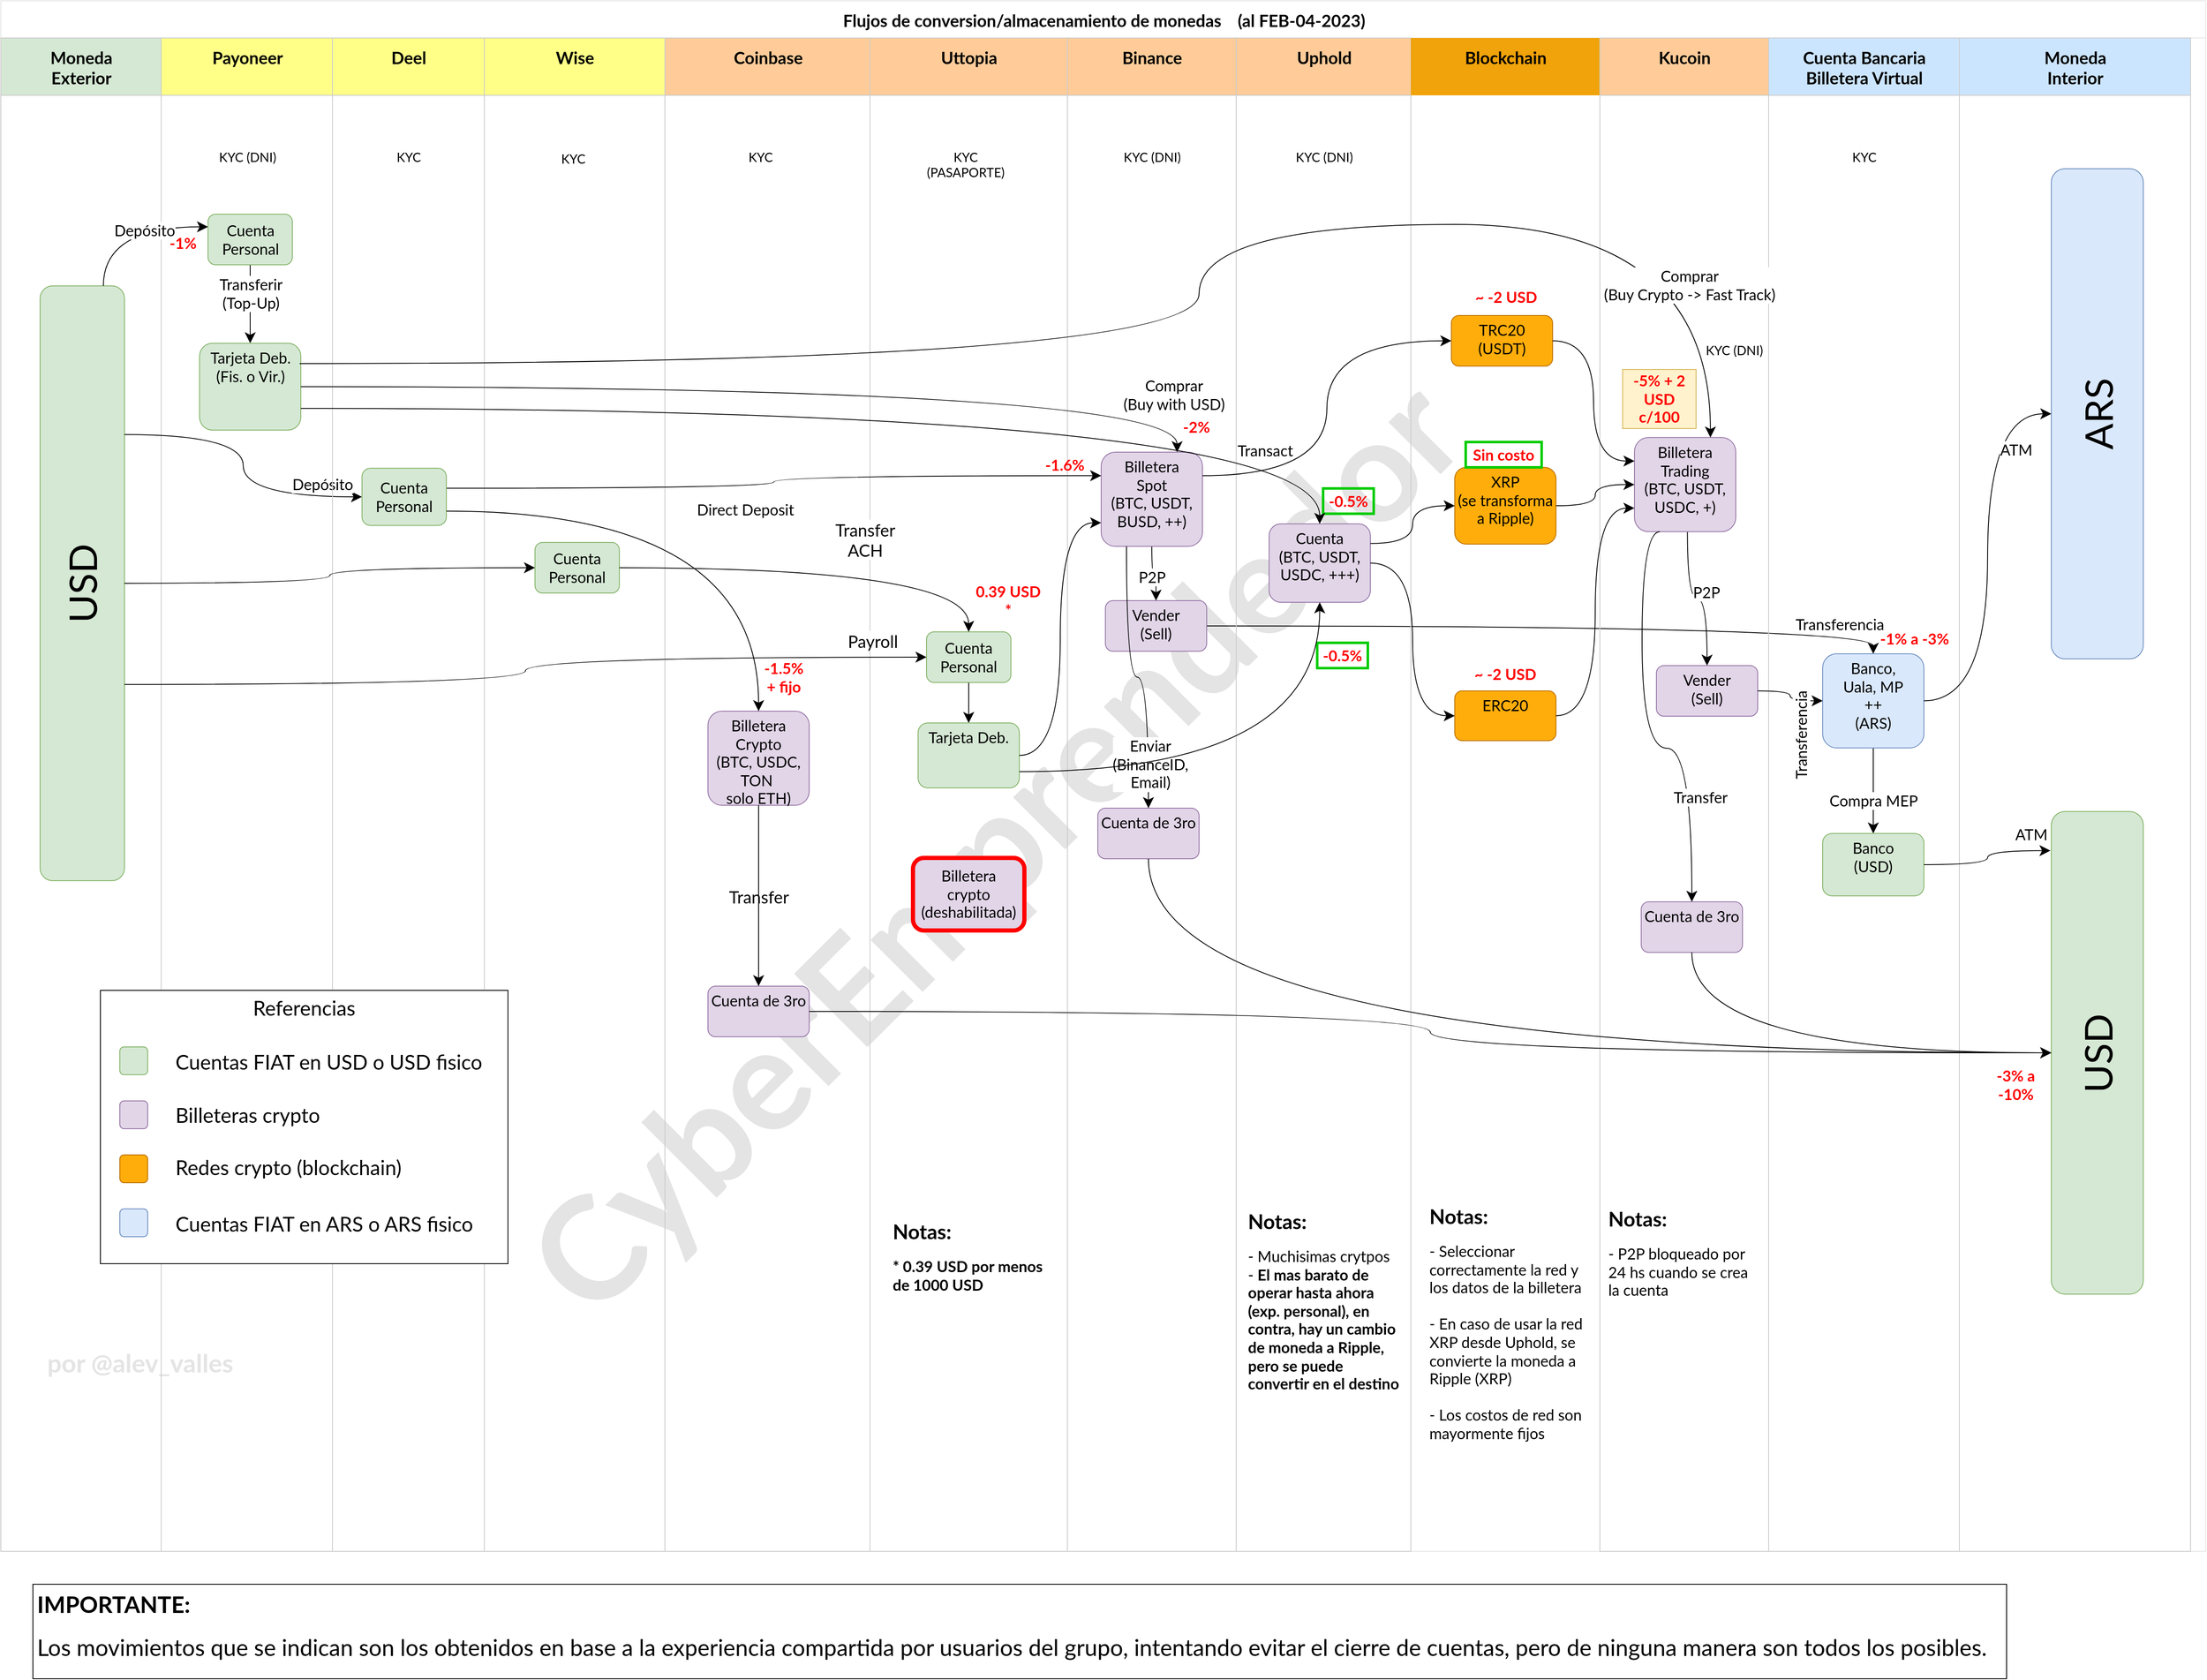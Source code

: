 <mxfile version="20.8.16" type="device"><diagram name="Main" id="74e2e168-ea6b-b213-b513-2b3c1d86103e"><mxGraphModel dx="797" dy="868" grid="0" gridSize="10" guides="1" tooltips="1" connect="1" arrows="1" fold="1" page="0" pageScale="1" pageWidth="1100" pageHeight="850" background="none" math="0" shadow="0"><root><mxCell id="0"/><mxCell id="Boh0e2XZ__imPXikgvKo-1" value="Water" style="locked=1;" parent="0"/><mxCell id="Boh0e2XZ__imPXikgvKo-2" value="CyberEmprendedor" style="text;html=1;strokeColor=none;fillColor=none;align=center;verticalAlign=middle;whiteSpace=wrap;rounded=0;fontSize=170;fontStyle=1;fontFamily=Lato;fontSource=https%3A%2F%2Ffonts.googleapis.com%2Fcss%3Ffamily%3DLato;textOpacity=10;rotation=315;" parent="Boh0e2XZ__imPXikgvKo-1" vertex="1"><mxGeometry x="509" y="494" width="1475" height="840" as="geometry"/></mxCell><mxCell id="Boh0e2XZ__imPXikgvKo-4" value="por @alev_valles" style="text;html=1;strokeColor=none;fillColor=none;align=left;verticalAlign=middle;whiteSpace=wrap;rounded=0;fontSize=30;fontStyle=1;fontFamily=Lato;fontSource=https%3A%2F%2Ffonts.googleapis.com%2Fcss%3Ffamily%3DLato;textOpacity=10;rotation=0;" parent="Boh0e2XZ__imPXikgvKo-1" vertex="1"><mxGeometry x="125" y="1487" width="423" height="83" as="geometry"/></mxCell><mxCell id="1" style="" parent="0"/><mxCell id="plK1jbpf5UaX8TvRd6IY-1" value="Flujos de conversion/almacenamiento de monedas&amp;nbsp; &amp;nbsp; (al FEB-04-2023)" style="swimlane;html=1;childLayout=stackLayout;startSize=44;rounded=0;shadow=0;labelBackgroundColor=none;strokeWidth=1;fontFamily=Lato;fontSize=20;align=center;fontSource=https%3A%2F%2Ffonts.googleapis.com%2Fcss%3Ffamily%3DLato;autosize=1;strokeColor=#E6E6E6;collapsible=0;" vertex="1" parent="1"><mxGeometry x="72" y="-84" width="2613.0" height="1838" as="geometry"/></mxCell><mxCell id="plK1jbpf5UaX8TvRd6IY-2" style="edgeStyle=orthogonalEdgeStyle;rounded=1;orthogonalLoop=1;jettySize=auto;html=1;entryX=0.5;entryY=0;entryDx=0;entryDy=0;labelBackgroundColor=none;fontFamily=Lato;fontSource=https%3A%2F%2Ffonts.googleapis.com%2Fcss%3Ffamily%3DLato;fontSize=20;fontColor=default;exitX=1;exitY=0.5;exitDx=0;exitDy=0;curved=1;startArrow=none;startFill=0;endFill=1;strokeWidth=1;endSize=10;startSize=10;" edge="1" parent="plK1jbpf5UaX8TvRd6IY-1" source="plK1jbpf5UaX8TvRd6IY-44" target="plK1jbpf5UaX8TvRd6IY-78"><mxGeometry relative="1" as="geometry"/></mxCell><mxCell id="plK1jbpf5UaX8TvRd6IY-3" value="Transferencia" style="edgeLabel;html=1;align=center;verticalAlign=middle;resizable=0;points=[];fontSize=18;fontFamily=Lato;fontColor=default;fontSource=https%3A%2F%2Ffonts.googleapis.com%2Fcss%3Ffamily%3DLato;" vertex="1" connectable="0" parent="plK1jbpf5UaX8TvRd6IY-2"><mxGeometry x="0.863" y="-2" relative="1" as="geometry"><mxPoint x="-17" y="-4" as="offset"/></mxGeometry></mxCell><mxCell id="plK1jbpf5UaX8TvRd6IY-4" value="&lt;div&gt;Moneda&lt;/div&gt;&lt;div&gt;Exterior&lt;/div&gt;" style="swimlane;html=1;startSize=68;fontFamily=Lato;fontSource=https%3A%2F%2Ffonts.googleapis.com%2Fcss%3Ffamily%3DLato;fontSize=20;fillColor=#d5e8d4;strokeColor=#CCCCCC;autosize=1;verticalAlign=middle;collapsible=0;" vertex="1" parent="plK1jbpf5UaX8TvRd6IY-1"><mxGeometry y="44" width="190" height="1794" as="geometry"/></mxCell><mxCell id="plK1jbpf5UaX8TvRd6IY-5" value="USD" style="rounded=1;whiteSpace=wrap;html=1;shadow=0;labelBackgroundColor=none;strokeWidth=1;fontFamily=Lato;fontSize=46;align=center;fontSource=https%3A%2F%2Ffonts.googleapis.com%2Fcss%3Ffamily%3DLato;verticalAlign=middle;fillColor=#d5e8d4;strokeColor=#82b366;horizontal=0;points=[[0,0,0,0,0],[0,0.25,0,0,0],[0,0.5,0,0,0],[0,0.75,0,0,0],[0,1,0,0,0],[0.25,0,0,0,0],[0.25,1,0,0,0],[0.5,0,0,0,0],[0.5,1,0,0,0],[0.75,0,0,0,0],[0.75,1,0,0,0],[1,0,0,0,0],[1,0.17,0,0,0],[1,0.25,0,0,0],[1,0.33,0,0,0],[1,0.5,0,0,0],[1,0.67,0,0,0],[1,0.75,0,0,0],[1,0.83,0,0,0],[1,1,0,0,0]];" vertex="1" parent="plK1jbpf5UaX8TvRd6IY-4"><mxGeometry x="46.5" y="293.89" width="100" height="705.11" as="geometry"/></mxCell><mxCell id="plK1jbpf5UaX8TvRd6IY-6" value="&lt;div&gt;Payoneer&lt;/div&gt;&lt;div&gt;&lt;br&gt;&lt;/div&gt;" style="swimlane;html=1;startSize=68;fontFamily=Lato;fontSource=https%3A%2F%2Ffonts.googleapis.com%2Fcss%3Ffamily%3DLato;fontSize=20;fillColor=#ffff88;strokeColor=#CCCCCC;autosize=1;verticalAlign=middle;" vertex="1" parent="plK1jbpf5UaX8TvRd6IY-1"><mxGeometry x="190" y="44" width="203" height="1794" as="geometry"/></mxCell><mxCell id="plK1jbpf5UaX8TvRd6IY-7" value="" style="edgeStyle=orthogonalEdgeStyle;rounded=1;orthogonalLoop=1;jettySize=auto;html=1;fontFamily=Lato;fontSource=https%3A%2F%2Ffonts.googleapis.com%2Fcss%3Ffamily%3DLato;fontSize=20;labelBackgroundColor=none;startArrow=none;startFill=0;endFill=1;strokeWidth=1;endSize=10;startSize=10;" edge="1" parent="plK1jbpf5UaX8TvRd6IY-6" source="plK1jbpf5UaX8TvRd6IY-9" target="plK1jbpf5UaX8TvRd6IY-10"><mxGeometry relative="1" as="geometry"/></mxCell><mxCell id="plK1jbpf5UaX8TvRd6IY-8" value="&lt;div style=&quot;font-size: 18px;&quot;&gt;Transferir&lt;/div&gt;&lt;div style=&quot;font-size: 18px;&quot;&gt;(Top-Up)&lt;br style=&quot;font-size: 18px;&quot;&gt;&lt;/div&gt;" style="edgeLabel;html=1;align=center;verticalAlign=middle;resizable=0;points=[];fontSize=18;fontFamily=Lato;fontSource=https%3A%2F%2Ffonts.googleapis.com%2Fcss%3Ffamily%3DLato;" vertex="1" connectable="0" parent="plK1jbpf5UaX8TvRd6IY-7"><mxGeometry x="-0.202" y="1" relative="1" as="geometry"><mxPoint x="-1" y="-3" as="offset"/></mxGeometry></mxCell><mxCell id="plK1jbpf5UaX8TvRd6IY-9" value="&lt;div style=&quot;font-size: 18px;&quot;&gt;Cuenta&lt;/div&gt;&lt;div style=&quot;font-size: 18px;&quot;&gt;Personal&lt;br style=&quot;font-size: 18px;&quot;&gt;&lt;/div&gt;" style="rounded=1;whiteSpace=wrap;html=1;shadow=0;labelBackgroundColor=none;strokeWidth=1;fontFamily=Lato;fontSize=18;align=center;fontSource=https%3A%2F%2Ffonts.googleapis.com%2Fcss%3Ffamily%3DLato;fillColor=#d5e8d4;strokeColor=#82b366;" vertex="1" parent="plK1jbpf5UaX8TvRd6IY-6"><mxGeometry x="55.5" y="208.89" width="100" height="60" as="geometry"/></mxCell><mxCell id="plK1jbpf5UaX8TvRd6IY-10" value="&lt;div style=&quot;font-size: 18px;&quot;&gt;Tarjeta Deb.&lt;br style=&quot;font-size: 18px;&quot;&gt;&lt;/div&gt;&lt;div style=&quot;font-size: 18px;&quot;&gt;(Fis. o Vir.)&lt;br style=&quot;font-size: 18px;&quot;&gt;&lt;/div&gt;" style="whiteSpace=wrap;html=1;fontSize=18;fontFamily=Lato;rounded=1;shadow=0;labelBackgroundColor=none;strokeWidth=1;fontSource=https%3A%2F%2Ffonts.googleapis.com%2Fcss%3Ffamily%3DLato;verticalAlign=top;fillColor=#d5e8d4;strokeColor=#82b366;" vertex="1" parent="plK1jbpf5UaX8TvRd6IY-6"><mxGeometry x="45.5" y="361.89" width="120" height="103" as="geometry"/></mxCell><mxCell id="plK1jbpf5UaX8TvRd6IY-11" value="" style="shape=image;html=1;verticalAlign=top;verticalLabelPosition=bottom;labelBackgroundColor=#ffffff;imageAspect=0;aspect=fixed;image=https://cdn0.iconfinder.com/data/icons/credit-card-debit-card-payment-PNG/80/Mastercard-Curved.png;strokeColor=#CCCCCC;fontFamily=Lato;fontSource=https%3A%2F%2Ffonts.googleapis.com%2Fcss%3Ffamily%3DLato;fontSize=14;" vertex="1" parent="plK1jbpf5UaX8TvRd6IY-6"><mxGeometry x="83" y="419.89" width="45" height="45" as="geometry"/></mxCell><mxCell id="plK1jbpf5UaX8TvRd6IY-12" value="KYC (DNI)" style="shape=image;html=1;verticalAlign=top;verticalLabelPosition=bottom;labelBackgroundColor=#ffffff;imageAspect=0;aspect=fixed;image=https://cdn0.iconfinder.com/data/icons/phosphor-regular-vol-3/256/identification-card-128.png;strokeColor=#CCCCCC;fontFamily=Lato;fontSource=https%3A%2F%2Ffonts.googleapis.com%2Fcss%3Ffamily%3DLato;fontSize=15;" vertex="1" parent="plK1jbpf5UaX8TvRd6IY-6"><mxGeometry x="76" y="74" width="51" height="51" as="geometry"/></mxCell><mxCell id="plK1jbpf5UaX8TvRd6IY-13" value="&lt;b style=&quot;font-size: 18px;&quot;&gt;&lt;font data-font-src=&quot;https://fonts.googleapis.com/css?family=Lato&quot; style=&quot;font-size: 18px;&quot; color=&quot;#FF0000&quot;&gt;&lt;span style=&quot;font-size: 18px;&quot;&gt;-1%&lt;/span&gt;&lt;/font&gt;&lt;/b&gt;" style="text;html=1;strokeColor=none;fillColor=none;align=center;verticalAlign=middle;whiteSpace=wrap;rounded=0;fontSize=18;fontStyle=0;fontFamily=Lato;fontSource=https%3A%2F%2Ffonts.googleapis.com%2Fcss%3Ffamily%3DLato;" vertex="1" parent="plK1jbpf5UaX8TvRd6IY-6"><mxGeometry x="-4.5" y="228" width="60" height="30" as="geometry"/></mxCell><mxCell id="plK1jbpf5UaX8TvRd6IY-14" style="edgeStyle=orthogonalEdgeStyle;rounded=1;html=1;labelBackgroundColor=none;startArrow=none;startFill=0;endArrow=classic;endFill=1;jettySize=auto;orthogonalLoop=1;strokeWidth=1;fontFamily=Lato;fontSize=20;fontSource=https%3A%2F%2Ffonts.googleapis.com%2Fcss%3Ffamily%3DLato;exitX=0.75;exitY=0;exitDx=0;exitDy=0;curved=1;exitPerimeter=0;entryX=0;entryY=0.25;entryDx=0;entryDy=0;endSize=10;startSize=10;" edge="1" parent="plK1jbpf5UaX8TvRd6IY-1" source="plK1jbpf5UaX8TvRd6IY-5" target="plK1jbpf5UaX8TvRd6IY-9"><mxGeometry relative="1" as="geometry"/></mxCell><mxCell id="plK1jbpf5UaX8TvRd6IY-15" value="Depósito" style="edgeLabel;html=1;align=center;verticalAlign=middle;resizable=0;points=[];fontSize=18;fontFamily=Lato;fontSource=https%3A%2F%2Ffonts.googleapis.com%2Fcss%3Ffamily%3DLato;" vertex="1" connectable="0" parent="plK1jbpf5UaX8TvRd6IY-14"><mxGeometry x="0.277" relative="1" as="geometry"><mxPoint x="-6" y="4" as="offset"/></mxGeometry></mxCell><mxCell id="plK1jbpf5UaX8TvRd6IY-16" style="edgeStyle=orthogonalEdgeStyle;rounded=1;html=1;labelBackgroundColor=none;startArrow=none;startFill=0;startSize=10;endArrow=classic;endFill=1;endSize=10;jettySize=auto;orthogonalLoop=1;strokeWidth=1;fontFamily=Lato;fontSize=20;fontSource=https%3A%2F%2Ffonts.googleapis.com%2Fcss%3Ffamily%3DLato;exitX=1;exitY=0.25;exitDx=0;exitDy=0;entryX=0;entryY=0.5;entryDx=0;entryDy=0;curved=1;exitPerimeter=0;" edge="1" parent="plK1jbpf5UaX8TvRd6IY-1" source="plK1jbpf5UaX8TvRd6IY-5" target="plK1jbpf5UaX8TvRd6IY-19"><mxGeometry relative="1" as="geometry"><mxPoint x="81.5" y="341.89" as="sourcePoint"/></mxGeometry></mxCell><mxCell id="plK1jbpf5UaX8TvRd6IY-17" value="Depósito" style="edgeLabel;html=1;align=center;verticalAlign=middle;resizable=0;points=[];fontSize=18;fontFamily=Lato;fontSource=https%3A%2F%2Ffonts.googleapis.com%2Fcss%3Ffamily%3DLato;" vertex="1" connectable="0" parent="plK1jbpf5UaX8TvRd6IY-16"><mxGeometry x="0.277" relative="1" as="geometry"><mxPoint x="81" y="-15" as="offset"/></mxGeometry></mxCell><mxCell id="plK1jbpf5UaX8TvRd6IY-18" value="&lt;div&gt;Deel&lt;/div&gt;&lt;div&gt;&lt;br&gt;&lt;/div&gt;" style="swimlane;html=1;startSize=68;fontFamily=Lato;fontSource=https%3A%2F%2Ffonts.googleapis.com%2Fcss%3Ffamily%3DLato;fontSize=20;fillColor=#ffff88;strokeColor=#CCCCCC;autosize=1;verticalAlign=middle;" vertex="1" parent="plK1jbpf5UaX8TvRd6IY-1"><mxGeometry x="393" y="44" width="180" height="1794" as="geometry"/></mxCell><mxCell id="plK1jbpf5UaX8TvRd6IY-19" value="&lt;div style=&quot;font-size: 18px;&quot;&gt;Cuenta&lt;/div&gt;&lt;div style=&quot;font-size: 18px;&quot;&gt;Personal&lt;br style=&quot;font-size: 18px;&quot;&gt;&lt;/div&gt;" style="rounded=1;whiteSpace=wrap;html=1;shadow=0;labelBackgroundColor=none;strokeWidth=1;fontFamily=Lato;fontSize=18;align=center;fontSource=https%3A%2F%2Ffonts.googleapis.com%2Fcss%3Ffamily%3DLato;fillColor=#d5e8d4;strokeColor=#82b366;" vertex="1" parent="plK1jbpf5UaX8TvRd6IY-18"><mxGeometry x="35" y="510" width="100" height="67.89" as="geometry"/></mxCell><mxCell id="plK1jbpf5UaX8TvRd6IY-20" value="KYC" style="shape=image;html=1;verticalAlign=top;verticalLabelPosition=bottom;labelBackgroundColor=#ffffff;imageAspect=0;aspect=fixed;image=https://cdn0.iconfinder.com/data/icons/phosphor-regular-vol-3/256/identification-card-128.png;strokeColor=#CCCCCC;fontFamily=Lato;fontSource=https%3A%2F%2Ffonts.googleapis.com%2Fcss%3Ffamily%3DLato;fontSize=15;" vertex="1" parent="plK1jbpf5UaX8TvRd6IY-18"><mxGeometry x="64.5" y="74" width="51" height="51" as="geometry"/></mxCell><mxCell id="plK1jbpf5UaX8TvRd6IY-21" value="Wise&lt;br&gt;&amp;nbsp;" style="swimlane;html=1;startSize=68;fontFamily=Lato;fontSource=https%3A%2F%2Ffonts.googleapis.com%2Fcss%3Ffamily%3DLato;fontSize=20;fillColor=#FFFF88;strokeColor=#CCCCCC;autosize=1;verticalAlign=middle;" vertex="1" parent="plK1jbpf5UaX8TvRd6IY-1"><mxGeometry x="573" y="44" width="214" height="1794" as="geometry"/></mxCell><mxCell id="plK1jbpf5UaX8TvRd6IY-25" value="KYC" style="shape=image;html=1;verticalAlign=top;verticalLabelPosition=bottom;labelBackgroundColor=#ffffff;imageAspect=0;aspect=fixed;image=https://cdn0.iconfinder.com/data/icons/phosphor-regular-vol-3/256/identification-card-128.png;strokeColor=#CCCCCC;fontFamily=Lato;fontSource=https%3A%2F%2Ffonts.googleapis.com%2Fcss%3Ffamily%3DLato;fontSize=15;" vertex="1" parent="plK1jbpf5UaX8TvRd6IY-21"><mxGeometry x="79" y="76" width="51" height="51" as="geometry"/></mxCell><mxCell id="plK1jbpf5UaX8TvRd6IY-29" value="&lt;div style=&quot;font-size: 18px;&quot;&gt;Cuenta&lt;/div&gt;&lt;div style=&quot;font-size: 18px;&quot;&gt;Personal&lt;br style=&quot;font-size: 18px;&quot;&gt;&lt;/div&gt;" style="rounded=1;whiteSpace=wrap;html=1;shadow=0;labelBackgroundColor=none;strokeWidth=1;fontFamily=Lato;fontSize=18;align=center;fontSource=https%3A%2F%2Ffonts.googleapis.com%2Fcss%3Ffamily%3DLato;fillColor=#d5e8d4;strokeColor=#82b366;" vertex="1" parent="plK1jbpf5UaX8TvRd6IY-21"><mxGeometry x="60" y="598" width="100" height="60" as="geometry"/></mxCell><mxCell id="plK1jbpf5UaX8TvRd6IY-27" value="Coinbase&lt;br&gt;&amp;nbsp;" style="swimlane;html=1;startSize=68;fontFamily=Lato;fontSource=https%3A%2F%2Ffonts.googleapis.com%2Fcss%3Ffamily%3DLato;fontSize=20;fillColor=#ffcc99;strokeColor=#CCCCCC;autosize=1;verticalAlign=middle;" vertex="1" parent="plK1jbpf5UaX8TvRd6IY-1"><mxGeometry x="787" y="44" width="243.0" height="1794" as="geometry"/></mxCell><mxCell id="plK1jbpf5UaX8TvRd6IY-28" value="KYC" style="shape=image;html=1;verticalAlign=top;verticalLabelPosition=bottom;labelBackgroundColor=#ffffff;imageAspect=0;aspect=fixed;image=https://cdn0.iconfinder.com/data/icons/phosphor-regular-vol-3/256/identification-card-128.png;strokeColor=#CCCCCC;fontFamily=Lato;fontSource=https%3A%2F%2Ffonts.googleapis.com%2Fcss%3Ffamily%3DLato;fontSize=15;" vertex="1" parent="plK1jbpf5UaX8TvRd6IY-27"><mxGeometry x="87.5" y="74" width="51" height="51" as="geometry"/></mxCell><mxCell id="plK1jbpf5UaX8TvRd6IY-23" value="&lt;div style=&quot;font-size: 18px;&quot;&gt;Billetera&lt;/div&gt;&lt;div style=&quot;font-size: 18px;&quot;&gt;Crypto&lt;/div&gt;&lt;div style=&quot;font-size: 18px;&quot;&gt;(BTC, USDC,&lt;/div&gt;&lt;div style=&quot;font-size: 18px;&quot;&gt;TON&amp;nbsp;&lt;/div&gt;&lt;div style=&quot;font-size: 18px;&quot;&gt;solo ETH)&lt;br style=&quot;font-size: 18px;&quot;&gt;&lt;/div&gt;" style="whiteSpace=wrap;html=1;fontSize=18;fontFamily=Lato;verticalAlign=top;rounded=1;shadow=0;labelBackgroundColor=none;strokeWidth=1;fontSource=https%3A%2F%2Ffonts.googleapis.com%2Fcss%3Ffamily%3DLato;fillColor=#e1d5e7;strokeColor=#9673a6;" vertex="1" parent="plK1jbpf5UaX8TvRd6IY-27"><mxGeometry x="51" y="798" width="120" height="111.61" as="geometry"/></mxCell><mxCell id="plK1jbpf5UaX8TvRd6IY-26" value="&lt;font color=&quot;#ff0000&quot;&gt;&lt;b&gt;-1.5% + fijo&lt;/b&gt;&lt;/font&gt;" style="text;html=1;strokeColor=none;fillColor=none;align=center;verticalAlign=middle;whiteSpace=wrap;rounded=0;fontSize=18;fontStyle=0;fontFamily=Lato;fontSource=https%3A%2F%2Ffonts.googleapis.com%2Fcss%3Ffamily%3DLato;" vertex="1" parent="plK1jbpf5UaX8TvRd6IY-27"><mxGeometry x="111" y="743" width="60" height="30" as="geometry"/></mxCell><mxCell id="plK1jbpf5UaX8TvRd6IY-24" value="Cuenta de 3ro" style="whiteSpace=wrap;html=1;fontSize=18;fontFamily=Lato;verticalAlign=top;fillColor=#e1d5e7;strokeColor=#9673a6;rounded=1;shadow=0;labelBackgroundColor=none;strokeWidth=1;fontSource=https%3A%2F%2Ffonts.googleapis.com%2Fcss%3Ffamily%3DLato;" vertex="1" parent="plK1jbpf5UaX8TvRd6IY-27"><mxGeometry x="51" y="1124.005" width="120" height="60" as="geometry"/></mxCell><mxCell id="plK1jbpf5UaX8TvRd6IY-22" value="Transfer" style="edgeStyle=orthogonalEdgeStyle;rounded=1;orthogonalLoop=1;jettySize=auto;html=1;entryX=0.5;entryY=0;entryDx=0;entryDy=0;fontSize=20;fontFamily=Lato;fontSource=https%3A%2F%2Ffonts.googleapis.com%2Fcss%3Ffamily%3DLato;labelBackgroundColor=none;startArrow=none;startFill=0;endFill=1;strokeWidth=1;endSize=10;startSize=10;" edge="1" parent="plK1jbpf5UaX8TvRd6IY-27" source="plK1jbpf5UaX8TvRd6IY-23" target="plK1jbpf5UaX8TvRd6IY-24"><mxGeometry relative="1" as="geometry"/></mxCell><mxCell id="plK1jbpf5UaX8TvRd6IY-30" value="Uttopia&lt;br&gt;&amp;nbsp;" style="swimlane;html=1;startSize=68;fontFamily=Lato;fontSource=https%3A%2F%2Ffonts.googleapis.com%2Fcss%3Ffamily%3DLato;fontSize=20;fillColor=#ffcc99;strokeColor=#CCCCCC;autosize=1;verticalAlign=middle;" vertex="1" parent="plK1jbpf5UaX8TvRd6IY-1"><mxGeometry x="1030.0" y="44" width="234" height="1794" as="geometry"/></mxCell><mxCell id="plK1jbpf5UaX8TvRd6IY-31" value="&lt;div style=&quot;font-size: 18px;&quot;&gt;Billetera&lt;/div&gt;&lt;div style=&quot;font-size: 18px;&quot;&gt;crypto&lt;/div&gt;&lt;div style=&quot;font-size: 18px;&quot;&gt;(deshabilitada)&lt;/div&gt;" style="rounded=1;whiteSpace=wrap;html=1;shadow=0;labelBackgroundColor=none;strokeWidth=5;fontFamily=Lato;fontSize=18;align=center;fontSource=https%3A%2F%2Ffonts.googleapis.com%2Fcss%3Ffamily%3DLato;fillColor=#E1D5E7;strokeColor=#FF0000;" vertex="1" parent="plK1jbpf5UaX8TvRd6IY-30"><mxGeometry x="51" y="972" width="132" height="86" as="geometry"/></mxCell><mxCell id="plK1jbpf5UaX8TvRd6IY-32" value="&lt;font color=&quot;#ff0000&quot;&gt;&lt;b&gt;0.39 USD *&lt;/b&gt;&lt;/font&gt;" style="text;html=1;strokeColor=none;fillColor=none;align=center;verticalAlign=middle;whiteSpace=wrap;rounded=0;fontSize=18;fontStyle=0;fontFamily=Lato;fontSource=https%3A%2F%2Ffonts.googleapis.com%2Fcss%3Ffamily%3DLato;" vertex="1" parent="plK1jbpf5UaX8TvRd6IY-30"><mxGeometry x="119" y="652" width="90" height="30" as="geometry"/></mxCell><mxCell id="plK1jbpf5UaX8TvRd6IY-33" value="&lt;h1 style=&quot;font-size: 24px;&quot;&gt;Notas:&lt;/h1&gt;&lt;div&gt;&lt;b&gt;* 0.39 USD por menos de 1000 USD&lt;/b&gt;&lt;/div&gt;" style="text;html=1;strokeColor=none;fillColor=none;spacing=5;spacingTop=-20;whiteSpace=wrap;overflow=hidden;rounded=0;fontSize=18;fontFamily=Lato;fontSource=https%3A%2F%2Ffonts.googleapis.com%2Fcss%3Ffamily%3DLato;" vertex="1" parent="plK1jbpf5UaX8TvRd6IY-30"><mxGeometry x="22" y="1395" width="190" height="220" as="geometry"/></mxCell><mxCell id="plK1jbpf5UaX8TvRd6IY-34" value="KYC&lt;br&gt;(PASAPORTE)" style="shape=image;html=1;verticalAlign=top;verticalLabelPosition=bottom;labelBackgroundColor=#ffffff;imageAspect=0;aspect=fixed;image=https://cdn0.iconfinder.com/data/icons/phosphor-regular-vol-3/256/identification-card-128.png;strokeColor=#CCCCCC;fontFamily=Lato;fontSource=https%3A%2F%2Ffonts.googleapis.com%2Fcss%3Ffamily%3DLato;fontSize=15;" vertex="1" parent="plK1jbpf5UaX8TvRd6IY-30"><mxGeometry x="87.5" y="74" width="51" height="51" as="geometry"/></mxCell><mxCell id="plK1jbpf5UaX8TvRd6IY-35" style="edgeStyle=orthogonalEdgeStyle;shape=connector;curved=1;rounded=1;orthogonalLoop=1;jettySize=auto;html=1;entryX=0.5;entryY=0;entryDx=0;entryDy=0;labelBackgroundColor=none;strokeColor=default;strokeWidth=1;fontFamily=Lato;fontSource=https%3A%2F%2Ffonts.googleapis.com%2Fcss%3Ffamily%3DLato;fontSize=27;fontColor=default;startArrow=none;startFill=0;endArrow=classic;endFill=1;startSize=10;endSize=10;" edge="1" parent="plK1jbpf5UaX8TvRd6IY-30" source="plK1jbpf5UaX8TvRd6IY-36" target="plK1jbpf5UaX8TvRd6IY-37"><mxGeometry relative="1" as="geometry"/></mxCell><mxCell id="plK1jbpf5UaX8TvRd6IY-36" value="&lt;div style=&quot;font-size: 18px;&quot;&gt;Cuenta&lt;/div&gt;&lt;div style=&quot;font-size: 18px;&quot;&gt;Personal&lt;br style=&quot;font-size: 18px;&quot;&gt;&lt;/div&gt;" style="rounded=1;whiteSpace=wrap;html=1;shadow=0;labelBackgroundColor=none;strokeWidth=1;fontFamily=Lato;fontSize=18;align=center;fontSource=https%3A%2F%2Ffonts.googleapis.com%2Fcss%3Ffamily%3DLato;fillColor=#d5e8d4;strokeColor=#82b366;" vertex="1" parent="plK1jbpf5UaX8TvRd6IY-30"><mxGeometry x="67" y="704" width="100" height="60" as="geometry"/></mxCell><mxCell id="plK1jbpf5UaX8TvRd6IY-37" value="&lt;div style=&quot;font-size: 18px;&quot;&gt;Tarjeta Deb.&lt;/div&gt;" style="whiteSpace=wrap;html=1;fontSize=18;fontFamily=Lato;rounded=1;shadow=0;labelBackgroundColor=none;strokeWidth=1;fontSource=https%3A%2F%2Ffonts.googleapis.com%2Fcss%3Ffamily%3DLato;verticalAlign=top;fillColor=#d5e8d4;strokeColor=#82b366;" vertex="1" parent="plK1jbpf5UaX8TvRd6IY-30"><mxGeometry x="57" y="812" width="120" height="77" as="geometry"/></mxCell><mxCell id="plK1jbpf5UaX8TvRd6IY-38" value="" style="shape=image;html=1;verticalAlign=top;verticalLabelPosition=bottom;labelBackgroundColor=#ffffff;imageAspect=0;aspect=fixed;image=https://cdn0.iconfinder.com/data/icons/credit-card-debit-card-payment-PNG/80/Mastercard-Curved.png;strokeColor=#CCCCCC;fontFamily=Lato;fontSource=https%3A%2F%2Ffonts.googleapis.com%2Fcss%3Ffamily%3DLato;fontSize=14;" vertex="1" parent="plK1jbpf5UaX8TvRd6IY-30"><mxGeometry x="94.5" y="844" width="45" height="45" as="geometry"/></mxCell><mxCell id="plK1jbpf5UaX8TvRd6IY-39" value="&lt;div&gt;Binance&lt;/div&gt;&lt;div&gt;&lt;br&gt;&lt;/div&gt;" style="swimlane;html=1;startSize=68;fontFamily=Lato;fontSource=https%3A%2F%2Ffonts.googleapis.com%2Fcss%3Ffamily%3DLato;fontSize=20;fillColor=#ffcc99;strokeColor=#CCCCCC;autosize=1;verticalAlign=middle;" vertex="1" parent="plK1jbpf5UaX8TvRd6IY-1"><mxGeometry x="1264.0" y="44" width="200" height="1794" as="geometry"/></mxCell><mxCell id="plK1jbpf5UaX8TvRd6IY-40" value="KYC (DNI)" style="shape=image;html=1;verticalAlign=top;verticalLabelPosition=bottom;labelBackgroundColor=#ffffff;imageAspect=0;aspect=fixed;image=https://cdn0.iconfinder.com/data/icons/phosphor-regular-vol-3/256/identification-card-128.png;strokeColor=#CCCCCC;fontFamily=Lato;fontSource=https%3A%2F%2Ffonts.googleapis.com%2Fcss%3Ffamily%3DLato;fontSize=15;" vertex="1" parent="plK1jbpf5UaX8TvRd6IY-39"><mxGeometry x="74.5" y="74" width="51" height="51" as="geometry"/></mxCell><mxCell id="plK1jbpf5UaX8TvRd6IY-41" value="" style="edgeStyle=orthogonalEdgeStyle;rounded=1;orthogonalLoop=1;jettySize=auto;html=1;fontSize=20;labelBackgroundColor=none;fontFamily=Lato;fontSource=https%3A%2F%2Ffonts.googleapis.com%2Fcss%3Ffamily%3DLato;curved=1;startArrow=none;startFill=0;endFill=1;strokeWidth=1;endSize=10;startSize=10;" edge="1" parent="plK1jbpf5UaX8TvRd6IY-39" source="plK1jbpf5UaX8TvRd6IY-43" target="plK1jbpf5UaX8TvRd6IY-44"><mxGeometry relative="1" as="geometry"/></mxCell><mxCell id="plK1jbpf5UaX8TvRd6IY-42" value="P2P" style="edgeLabel;html=1;align=center;verticalAlign=middle;resizable=0;points=[];fontSize=18;fontFamily=Lato;fontColor=default;" vertex="1" connectable="0" parent="plK1jbpf5UaX8TvRd6IY-41"><mxGeometry x="0.187" y="-5" relative="1" as="geometry"><mxPoint as="offset"/></mxGeometry></mxCell><mxCell id="plK1jbpf5UaX8TvRd6IY-43" value="&lt;div style=&quot;font-size: 18px;&quot;&gt;Billetera&lt;/div&gt;&lt;div style=&quot;font-size: 18px;&quot;&gt;Spot&lt;/div&gt;&lt;div style=&quot;font-size: 18px;&quot;&gt;(BTC, USDT, BUSD, ++)&lt;br style=&quot;font-size: 18px;&quot;&gt;&lt;/div&gt;" style="whiteSpace=wrap;html=1;fontSize=18;fontFamily=Lato;verticalAlign=top;rounded=1;shadow=0;labelBackgroundColor=none;strokeWidth=1;fontSource=https%3A%2F%2Ffonts.googleapis.com%2Fcss%3Ffamily%3DLato;fillColor=#e1d5e7;strokeColor=#9673a6;" vertex="1" parent="plK1jbpf5UaX8TvRd6IY-39"><mxGeometry x="40" y="491" width="120" height="111.61" as="geometry"/></mxCell><mxCell id="plK1jbpf5UaX8TvRd6IY-44" value="&lt;div&gt;Vender&lt;/div&gt;&lt;div&gt;(Sell)&lt;br&gt;&lt;/div&gt;" style="whiteSpace=wrap;html=1;fontSize=18;fontFamily=Lato;verticalAlign=top;fillColor=#e1d5e7;strokeColor=#9673a6;rounded=1;shadow=0;labelBackgroundColor=none;strokeWidth=1;fontSource=https%3A%2F%2Ffonts.googleapis.com%2Fcss%3Ffamily%3DLato;" vertex="1" parent="plK1jbpf5UaX8TvRd6IY-39"><mxGeometry x="45" y="667.005" width="120" height="60" as="geometry"/></mxCell><mxCell id="plK1jbpf5UaX8TvRd6IY-45" value="Cuenta de 3ro" style="whiteSpace=wrap;html=1;fontSize=18;fontFamily=Lato;verticalAlign=top;fillColor=#e1d5e7;strokeColor=#9673a6;rounded=1;shadow=0;labelBackgroundColor=none;strokeWidth=1;fontSource=https%3A%2F%2Ffonts.googleapis.com%2Fcss%3Ffamily%3DLato;" vertex="1" parent="plK1jbpf5UaX8TvRd6IY-39"><mxGeometry x="36" y="912.995" width="120" height="60" as="geometry"/></mxCell><mxCell id="plK1jbpf5UaX8TvRd6IY-46" style="edgeStyle=orthogonalEdgeStyle;rounded=1;orthogonalLoop=1;jettySize=auto;html=1;exitX=0.25;exitY=1;exitDx=0;exitDy=0;fontSize=20;fontFamily=Lato;fontSource=https%3A%2F%2Ffonts.googleapis.com%2Fcss%3Ffamily%3DLato;curved=1;labelBackgroundColor=none;startArrow=none;startFill=0;endFill=1;strokeWidth=1;endSize=10;startSize=10;" edge="1" parent="plK1jbpf5UaX8TvRd6IY-39" source="plK1jbpf5UaX8TvRd6IY-43" target="plK1jbpf5UaX8TvRd6IY-45"><mxGeometry relative="1" as="geometry"/></mxCell><mxCell id="plK1jbpf5UaX8TvRd6IY-47" value="&lt;div style=&quot;font-size: 18px;&quot;&gt;Enviar&lt;/div&gt;&lt;div style=&quot;font-size: 18px;&quot;&gt;(BinanceID,&lt;/div&gt;&lt;div style=&quot;font-size: 18px;&quot;&gt;Email)&lt;br style=&quot;font-size: 18px;&quot;&gt;&lt;/div&gt;" style="edgeLabel;html=1;align=center;verticalAlign=middle;resizable=0;points=[];fontSize=18;fontFamily=Lato;fontSource=https%3A%2F%2Ffonts.googleapis.com%2Fcss%3Ffamily%3DLato;" vertex="1" connectable="0" parent="plK1jbpf5UaX8TvRd6IY-46"><mxGeometry x="0.602" y="-5" relative="1" as="geometry"><mxPoint x="7" y="15" as="offset"/></mxGeometry></mxCell><mxCell id="plK1jbpf5UaX8TvRd6IY-48" value="&lt;b style=&quot;font-size: 18px;&quot;&gt;&lt;font data-font-src=&quot;https://fonts.googleapis.com/css?family=Lato&quot; style=&quot;font-size: 18px;&quot; color=&quot;#FF0000&quot;&gt;&lt;span style=&quot;font-size: 18px;&quot;&gt;-2%&lt;/span&gt;&lt;/font&gt;&lt;/b&gt;" style="text;html=1;strokeColor=none;fillColor=none;align=center;verticalAlign=middle;whiteSpace=wrap;rounded=0;fontSize=18;fontStyle=0;fontFamily=Lato;fontSource=https%3A%2F%2Ffonts.googleapis.com%2Fcss%3Ffamily%3DLato;" vertex="1" parent="plK1jbpf5UaX8TvRd6IY-39"><mxGeometry x="123" y="446" width="60" height="30" as="geometry"/></mxCell><mxCell id="plK1jbpf5UaX8TvRd6IY-49" value="&lt;b style=&quot;font-size: 18px;&quot;&gt;&lt;font data-font-src=&quot;https://fonts.googleapis.com/css?family=Lato&quot; style=&quot;font-size: 18px;&quot; color=&quot;#FF0000&quot;&gt;&lt;span style=&quot;font-size: 18px;&quot;&gt;-1.6%&lt;/span&gt;&lt;/font&gt;&lt;/b&gt;" style="text;html=1;strokeColor=none;fillColor=none;align=center;verticalAlign=middle;whiteSpace=wrap;rounded=0;fontSize=18;fontStyle=0;fontFamily=Lato;fontSource=https%3A%2F%2Ffonts.googleapis.com%2Fcss%3Ffamily%3DLato;" vertex="1" parent="plK1jbpf5UaX8TvRd6IY-39"><mxGeometry x="-33" y="491" width="60" height="30" as="geometry"/></mxCell><mxCell id="plK1jbpf5UaX8TvRd6IY-50" value="Uphold&lt;br&gt;&amp;nbsp;" style="swimlane;html=1;startSize=68;fontFamily=Lato;fontSource=https%3A%2F%2Ffonts.googleapis.com%2Fcss%3Ffamily%3DLato;fontSize=20;fillColor=#ffcc99;strokeColor=#CCCCCC;autosize=1;verticalAlign=middle;" vertex="1" parent="plK1jbpf5UaX8TvRd6IY-1"><mxGeometry x="1464.0" y="44" width="207" height="1794" as="geometry"/></mxCell><mxCell id="plK1jbpf5UaX8TvRd6IY-51" value="&lt;div style=&quot;font-size: 18px;&quot;&gt;Cuenta&lt;/div&gt;&lt;div style=&quot;font-size: 18px;&quot;&gt;(BTC, USDT, USDC, +++)&lt;br style=&quot;font-size: 18px;&quot;&gt;&lt;/div&gt;" style="whiteSpace=wrap;html=1;fontSize=18;fontFamily=Lato;verticalAlign=top;rounded=1;shadow=0;labelBackgroundColor=none;strokeWidth=1;fontSource=https%3A%2F%2Ffonts.googleapis.com%2Fcss%3Ffamily%3DLato;fillColor=#e1d5e7;strokeColor=#9673a6;" vertex="1" parent="plK1jbpf5UaX8TvRd6IY-50"><mxGeometry x="39" y="576" width="120" height="93" as="geometry"/></mxCell><mxCell id="plK1jbpf5UaX8TvRd6IY-52" value="KYC (DNI)" style="shape=image;html=1;verticalAlign=top;verticalLabelPosition=bottom;labelBackgroundColor=#ffffff;imageAspect=0;aspect=fixed;image=https://cdn0.iconfinder.com/data/icons/phosphor-regular-vol-3/256/identification-card-128.png;strokeColor=#CCCCCC;fontFamily=Lato;fontSource=https%3A%2F%2Ffonts.googleapis.com%2Fcss%3Ffamily%3DLato;fontSize=15;" vertex="1" parent="plK1jbpf5UaX8TvRd6IY-50"><mxGeometry x="78" y="74" width="51" height="51" as="geometry"/></mxCell><mxCell id="plK1jbpf5UaX8TvRd6IY-53" value="&lt;b style=&quot;font-size: 18px;&quot;&gt;&lt;font data-font-src=&quot;https://fonts.googleapis.com/css?family=Lato&quot; style=&quot;font-size: 18px;&quot; color=&quot;#FF0000&quot;&gt;&lt;span style=&quot;font-size: 18px;&quot;&gt;-0.5%&lt;/span&gt;&lt;/font&gt;&lt;/b&gt;" style="text;html=1;strokeColor=#00CC00;fillColor=none;align=center;verticalAlign=middle;whiteSpace=wrap;rounded=0;fontSize=18;fontStyle=0;fontFamily=Lato;fontSource=https%3A%2F%2Ffonts.googleapis.com%2Fcss%3Ffamily%3DLato;fontColor=#ffffff;strokeWidth=3;" vertex="1" parent="plK1jbpf5UaX8TvRd6IY-50"><mxGeometry x="103" y="534" width="60" height="30" as="geometry"/></mxCell><mxCell id="plK1jbpf5UaX8TvRd6IY-54" value="&lt;h1 style=&quot;font-size: 24px;&quot;&gt;Notas:&lt;/h1&gt;&lt;div&gt;- Muchisimas crytpos&lt;/div&gt;&lt;div&gt;- &lt;b&gt;El mas barato de operar hasta ahora (exp. personal), en contra, hay un cambio de moneda a Ripple, pero se puede convertir en el destino&lt;/b&gt;&lt;/div&gt;" style="text;html=1;strokeColor=none;fillColor=none;spacing=5;spacingTop=-20;whiteSpace=wrap;overflow=hidden;rounded=0;fontSize=18;fontFamily=Lato;fontSource=https%3A%2F%2Ffonts.googleapis.com%2Fcss%3Ffamily%3DLato;" vertex="1" parent="plK1jbpf5UaX8TvRd6IY-50"><mxGeometry x="8.5" y="1383" width="190" height="220" as="geometry"/></mxCell><mxCell id="plK1jbpf5UaX8TvRd6IY-55" value="&lt;b style=&quot;font-size: 18px;&quot;&gt;&lt;font data-font-src=&quot;https://fonts.googleapis.com/css?family=Lato&quot; style=&quot;font-size: 18px;&quot; color=&quot;#FF0000&quot;&gt;&lt;span style=&quot;font-size: 18px;&quot;&gt;-0.5%&lt;/span&gt;&lt;/font&gt;&lt;/b&gt;" style="text;html=1;strokeColor=#00CC00;fillColor=none;align=center;verticalAlign=middle;whiteSpace=wrap;rounded=0;fontSize=18;fontStyle=0;fontFamily=Lato;fontSource=https%3A%2F%2Ffonts.googleapis.com%2Fcss%3Ffamily%3DLato;fontColor=#ffffff;strokeWidth=3;" vertex="1" parent="plK1jbpf5UaX8TvRd6IY-50"><mxGeometry x="96" y="717" width="60" height="30" as="geometry"/></mxCell><mxCell id="plK1jbpf5UaX8TvRd6IY-56" value="Blockchain&lt;br&gt;&amp;nbsp;" style="swimlane;html=1;startSize=68;fontFamily=Lato;fontSource=https%3A%2F%2Ffonts.googleapis.com%2Fcss%3Ffamily%3DLato;fontSize=20;fillColor=#f0a30a;strokeColor=none;autosize=1;verticalAlign=middle;fontColor=#000000;" vertex="1" parent="plK1jbpf5UaX8TvRd6IY-1"><mxGeometry x="1671.0" y="44" width="224" height="1794" as="geometry"/></mxCell><mxCell id="plK1jbpf5UaX8TvRd6IY-57" value="TRC20&lt;br&gt;(USDT)" style="whiteSpace=wrap;html=1;fontSize=18;fontFamily=Lato;verticalAlign=top;fillColor=#FFAD0B;strokeColor=#BD7000;rounded=1;shadow=0;labelBackgroundColor=none;strokeWidth=1;fontSource=https%3A%2F%2Ffonts.googleapis.com%2Fcss%3Ffamily%3DLato;fontColor=#000000;" vertex="1" parent="plK1jbpf5UaX8TvRd6IY-56"><mxGeometry x="48" y="328.995" width="120" height="60" as="geometry"/></mxCell><mxCell id="plK1jbpf5UaX8TvRd6IY-58" value="XRP&lt;br&gt;(se transforma a Ripple)" style="whiteSpace=wrap;html=1;fontSize=18;fontFamily=Lato;verticalAlign=top;fillColor=#FFAD0B;strokeColor=#BD7000;rounded=1;shadow=0;labelBackgroundColor=none;strokeWidth=1;fontSource=https%3A%2F%2Ffonts.googleapis.com%2Fcss%3Ffamily%3DLato;fontColor=#000000;" vertex="1" parent="plK1jbpf5UaX8TvRd6IY-56"><mxGeometry x="52" y="509" width="120" height="91" as="geometry"/></mxCell><mxCell id="plK1jbpf5UaX8TvRd6IY-59" value="&lt;b style=&quot;font-size: 18px;&quot;&gt;&lt;font data-font-src=&quot;https://fonts.googleapis.com/css?family=Lato&quot; style=&quot;font-size: 18px;&quot; color=&quot;#FF0000&quot;&gt;&lt;span style=&quot;font-size: 18px;&quot;&gt;~ -2 USD&lt;/span&gt;&lt;/font&gt;&lt;/b&gt;" style="text;html=1;strokeColor=none;fillColor=none;align=center;verticalAlign=middle;whiteSpace=wrap;rounded=0;fontSize=18;fontStyle=0;fontFamily=Lato;fontSource=https%3A%2F%2Ffonts.googleapis.com%2Fcss%3Ffamily%3DLato;" vertex="1" parent="plK1jbpf5UaX8TvRd6IY-56"><mxGeometry x="68" y="292" width="90" height="30" as="geometry"/></mxCell><mxCell id="plK1jbpf5UaX8TvRd6IY-60" value="ERC20" style="whiteSpace=wrap;html=1;fontSize=18;fontFamily=Lato;verticalAlign=top;fillColor=#FFAD0B;strokeColor=#BD7000;rounded=1;shadow=0;labelBackgroundColor=none;strokeWidth=1;fontSource=https%3A%2F%2Ffonts.googleapis.com%2Fcss%3Ffamily%3DLato;fontColor=#000000;" vertex="1" parent="plK1jbpf5UaX8TvRd6IY-56"><mxGeometry x="52" y="774" width="120" height="59" as="geometry"/></mxCell><mxCell id="plK1jbpf5UaX8TvRd6IY-61" value="&lt;b style=&quot;font-size: 18px;&quot;&gt;&lt;font data-font-src=&quot;https://fonts.googleapis.com/css?family=Lato&quot; style=&quot;font-size: 18px;&quot; color=&quot;#FF0000&quot;&gt;&lt;span style=&quot;font-size: 18px;&quot;&gt;~ -2 USD&lt;/span&gt;&lt;/font&gt;&lt;/b&gt;" style="text;html=1;strokeColor=none;fillColor=none;align=center;verticalAlign=middle;whiteSpace=wrap;rounded=0;fontSize=18;fontStyle=0;fontFamily=Lato;fontSource=https%3A%2F%2Ffonts.googleapis.com%2Fcss%3Ffamily%3DLato;" vertex="1" parent="plK1jbpf5UaX8TvRd6IY-56"><mxGeometry x="67" y="739" width="90" height="30" as="geometry"/></mxCell><mxCell id="plK1jbpf5UaX8TvRd6IY-62" value="&lt;b style=&quot;font-size: 18px;&quot;&gt;&lt;font data-font-src=&quot;https://fonts.googleapis.com/css?family=Lato&quot; style=&quot;font-size: 18px;&quot; color=&quot;#FF0000&quot;&gt;&lt;span style=&quot;font-size: 18px;&quot;&gt;Sin costo&lt;/span&gt;&lt;/font&gt;&lt;/b&gt;" style="text;html=1;strokeColor=#00CC00;fillColor=none;align=center;verticalAlign=middle;whiteSpace=wrap;rounded=0;fontSize=18;fontStyle=0;fontFamily=Lato;fontSource=https%3A%2F%2Ffonts.googleapis.com%2Fcss%3Ffamily%3DLato;fontColor=#ffffff;strokeWidth=3;" vertex="1" parent="plK1jbpf5UaX8TvRd6IY-56"><mxGeometry x="65" y="479" width="90" height="30" as="geometry"/></mxCell><mxCell id="plK1jbpf5UaX8TvRd6IY-63" value="&lt;h1 style=&quot;font-size: 24px;&quot;&gt;Notas:&lt;/h1&gt;&lt;div&gt;- Seleccionar correctamente la red y los datos de la billetera&lt;/div&gt;&lt;div&gt;&lt;br&gt;&lt;/div&gt;&lt;div&gt;- En caso de usar la red XRP desde Uphold, se convierte la moneda a Ripple (XRP)&lt;/div&gt;&lt;div&gt;&lt;br&gt;&lt;/div&gt;&lt;div&gt;- Los costos de red son mayormente fijos&lt;/div&gt;" style="text;html=1;strokeColor=none;fillColor=none;spacing=5;spacingTop=-20;whiteSpace=wrap;overflow=hidden;rounded=0;fontSize=18;fontFamily=Lato;fontSource=https%3A%2F%2Ffonts.googleapis.com%2Fcss%3Ffamily%3DLato;" vertex="1" parent="plK1jbpf5UaX8TvRd6IY-56"><mxGeometry x="17" y="1377" width="190" height="301" as="geometry"/></mxCell><mxCell id="plK1jbpf5UaX8TvRd6IY-64" value="&lt;div&gt;Kucoin&lt;/div&gt;&lt;div&gt;&lt;br&gt;&lt;/div&gt;" style="swimlane;html=1;startSize=68;fontFamily=Lato;fontSource=https%3A%2F%2Ffonts.googleapis.com%2Fcss%3Ffamily%3DLato;fontSize=20;fillColor=#ffcc99;strokeColor=#CCCCCC;autosize=1;verticalAlign=middle;" vertex="1" parent="plK1jbpf5UaX8TvRd6IY-1"><mxGeometry x="1895.0" y="44" width="200" height="1794" as="geometry"/></mxCell><mxCell id="plK1jbpf5UaX8TvRd6IY-65" value="&lt;div style=&quot;font-size: 18px;&quot;&gt;Billetera&lt;/div&gt;&lt;div style=&quot;font-size: 18px;&quot;&gt;Trading&lt;/div&gt;&lt;div style=&quot;font-size: 18px;&quot;&gt;(BTC, USDT, USDC, +)&lt;br style=&quot;font-size: 18px;&quot;&gt;&lt;/div&gt;" style="whiteSpace=wrap;html=1;fontSize=18;fontFamily=Lato;verticalAlign=top;rounded=1;shadow=0;labelBackgroundColor=none;strokeWidth=1;fontSource=https%3A%2F%2Ffonts.googleapis.com%2Fcss%3Ffamily%3DLato;fillColor=#e1d5e7;strokeColor=#9673a6;" vertex="1" parent="plK1jbpf5UaX8TvRd6IY-64"><mxGeometry x="41" y="473.64" width="120" height="111.61" as="geometry"/></mxCell><mxCell id="plK1jbpf5UaX8TvRd6IY-66" value="KYC (DNI)" style="shape=image;html=1;verticalAlign=top;verticalLabelPosition=bottom;labelBackgroundColor=default;imageAspect=0;aspect=fixed;image=https://cdn0.iconfinder.com/data/icons/phosphor-regular-vol-3/256/identification-card-128.png;strokeColor=#CCCCCC;fontFamily=Lato;fontSource=https%3A%2F%2Ffonts.googleapis.com%2Fcss%3Ffamily%3DLato;fontSize=15;imageBackground=none;" vertex="1" parent="plK1jbpf5UaX8TvRd6IY-64"><mxGeometry x="147" y="330" width="24" height="24" as="geometry"/></mxCell><mxCell id="plK1jbpf5UaX8TvRd6IY-67" value="" style="edgeStyle=orthogonalEdgeStyle;rounded=1;orthogonalLoop=1;jettySize=auto;html=1;fontSize=20;labelBackgroundColor=none;exitX=0.523;exitY=1.005;exitDx=0;exitDy=0;exitPerimeter=0;fontFamily=Lato;fontSource=https%3A%2F%2Ffonts.googleapis.com%2Fcss%3Ffamily%3DLato;curved=1;startArrow=none;startFill=0;endFill=1;strokeWidth=1;endSize=10;startSize=10;" edge="1" parent="plK1jbpf5UaX8TvRd6IY-64" source="plK1jbpf5UaX8TvRd6IY-65" target="plK1jbpf5UaX8TvRd6IY-69"><mxGeometry relative="1" as="geometry"><mxPoint x="100" y="408.61" as="sourcePoint"/></mxGeometry></mxCell><mxCell id="plK1jbpf5UaX8TvRd6IY-68" value="P2P" style="edgeLabel;html=1;align=center;verticalAlign=middle;resizable=0;points=[];fontSize=18;fontFamily=Lato;fontSource=https%3A%2F%2Ffonts.googleapis.com%2Fcss%3Ffamily%3DLato;" vertex="1" connectable="0" parent="plK1jbpf5UaX8TvRd6IY-67"><mxGeometry x="-0.275" y="1" relative="1" as="geometry"><mxPoint x="21" y="5" as="offset"/></mxGeometry></mxCell><mxCell id="plK1jbpf5UaX8TvRd6IY-69" value="&lt;div&gt;Vender&lt;/div&gt;&lt;div&gt;(Sell)&lt;br&gt;&lt;/div&gt;" style="whiteSpace=wrap;html=1;fontSize=18;fontFamily=Lato;verticalAlign=top;fillColor=#e1d5e7;strokeColor=#9673a6;rounded=1;shadow=0;labelBackgroundColor=none;strokeWidth=1;fontSource=https%3A%2F%2Ffonts.googleapis.com%2Fcss%3Ffamily%3DLato;" vertex="1" parent="plK1jbpf5UaX8TvRd6IY-64"><mxGeometry x="67" y="744.005" width="120" height="60" as="geometry"/></mxCell><mxCell id="plK1jbpf5UaX8TvRd6IY-70" value="&lt;b style=&quot;font-size: 18px;&quot;&gt;&lt;font data-font-src=&quot;https://fonts.googleapis.com/css?family=Lato&quot; style=&quot;font-size: 18px;&quot; color=&quot;#FF0000&quot;&gt;&lt;span style=&quot;font-size: 18px;&quot;&gt;-5% + 2 USD c/100&lt;/span&gt;&lt;/font&gt;&lt;/b&gt;" style="text;html=1;strokeColor=#d6b656;fillColor=#fff2cc;align=center;verticalAlign=middle;whiteSpace=wrap;rounded=0;fontSize=18;fontStyle=0;fontFamily=Lato;fontSource=https%3A%2F%2Ffonts.googleapis.com%2Fcss%3Ffamily%3DLato;" vertex="1" parent="plK1jbpf5UaX8TvRd6IY-64"><mxGeometry x="27" y="393" width="87" height="70" as="geometry"/></mxCell><mxCell id="plK1jbpf5UaX8TvRd6IY-71" value="&lt;h1 style=&quot;font-size: 24px;&quot;&gt;Notas:&lt;/h1&gt;&lt;div&gt;- P2P bloqueado por 24 hs cuando se crea la cuenta&lt;/div&gt;" style="text;html=1;strokeColor=none;fillColor=none;spacing=5;spacingTop=-20;whiteSpace=wrap;overflow=hidden;rounded=0;fontSize=18;fontFamily=Lato;fontSource=https%3A%2F%2Ffonts.googleapis.com%2Fcss%3Ffamily%3DLato;" vertex="1" parent="plK1jbpf5UaX8TvRd6IY-64"><mxGeometry x="5" y="1380" width="190" height="220" as="geometry"/></mxCell><mxCell id="plK1jbpf5UaX8TvRd6IY-72" value="Cuenta de 3ro" style="whiteSpace=wrap;html=1;fontSize=18;fontFamily=Lato;verticalAlign=top;fillColor=#e1d5e7;strokeColor=#9673a6;rounded=1;shadow=0;labelBackgroundColor=none;strokeWidth=1;fontSource=https%3A%2F%2Ffonts.googleapis.com%2Fcss%3Ffamily%3DLato;" vertex="1" parent="plK1jbpf5UaX8TvRd6IY-64"><mxGeometry x="49" y="1024.005" width="120" height="60" as="geometry"/></mxCell><mxCell id="plK1jbpf5UaX8TvRd6IY-73" style="edgeStyle=orthogonalEdgeStyle;rounded=1;orthogonalLoop=1;jettySize=auto;html=1;exitX=0.25;exitY=1;exitDx=0;exitDy=0;fontFamily=Lato;fontSource=https%3A%2F%2Ffonts.googleapis.com%2Fcss%3Ffamily%3DLato;fontSize=20;startArrow=none;startFill=0;curved=1;labelBackgroundColor=none;endFill=1;strokeWidth=1;endSize=10;startSize=10;" edge="1" parent="plK1jbpf5UaX8TvRd6IY-64" source="plK1jbpf5UaX8TvRd6IY-65" target="plK1jbpf5UaX8TvRd6IY-72"><mxGeometry relative="1" as="geometry"><Array as="points"><mxPoint x="50" y="585"/><mxPoint x="50" y="842"/><mxPoint x="109" y="842"/></Array><mxPoint x="80" y="560.2" as="sourcePoint"/><mxPoint x="88" y="998.955" as="targetPoint"/></mxGeometry></mxCell><mxCell id="plK1jbpf5UaX8TvRd6IY-74" value="Transfer" style="edgeLabel;html=1;align=center;verticalAlign=middle;resizable=0;points=[];fontSize=18;fontFamily=Lato;fontSource=https%3A%2F%2Ffonts.googleapis.com%2Fcss%3Ffamily%3DLato;" vertex="1" connectable="0" parent="plK1jbpf5UaX8TvRd6IY-73"><mxGeometry x="0.681" y="4" relative="1" as="geometry"><mxPoint x="6" y="-42" as="offset"/></mxGeometry></mxCell><mxCell id="plK1jbpf5UaX8TvRd6IY-75" value="&lt;div&gt;Cuenta Bancaria &lt;br&gt;&lt;/div&gt;&lt;div&gt;Billetera Virtual&lt;br&gt;&lt;/div&gt;" style="swimlane;html=1;startSize=68;fontFamily=Lato;fontSource=https%3A%2F%2Ffonts.googleapis.com%2Fcss%3Ffamily%3DLato;fontSize=20;fillColor=#cce5ff;strokeColor=#CCCCCC;autosize=1;verticalAlign=middle;" vertex="1" parent="plK1jbpf5UaX8TvRd6IY-1"><mxGeometry x="2095.0" y="44" width="226" height="1794" as="geometry"/></mxCell><mxCell id="plK1jbpf5UaX8TvRd6IY-76" style="edgeStyle=orthogonalEdgeStyle;rounded=1;orthogonalLoop=1;jettySize=auto;html=1;entryX=0.5;entryY=0;entryDx=0;entryDy=0;fontFamily=Lato;fontSource=https%3A%2F%2Ffonts.googleapis.com%2Fcss%3Ffamily%3DLato;curved=1;labelBackgroundColor=none;fontSize=20;startArrow=none;startFill=0;endFill=1;strokeWidth=1;endSize=10;startSize=10;" edge="1" parent="plK1jbpf5UaX8TvRd6IY-75" source="plK1jbpf5UaX8TvRd6IY-78" target="plK1jbpf5UaX8TvRd6IY-81"><mxGeometry relative="1" as="geometry"/></mxCell><mxCell id="plK1jbpf5UaX8TvRd6IY-77" value="Compra MEP" style="edgeLabel;html=1;align=center;verticalAlign=middle;resizable=0;points=[];fontSize=18;fontFamily=Lato;fontSource=https%3A%2F%2Ffonts.googleapis.com%2Fcss%3Ffamily%3DLato;" vertex="1" connectable="0" parent="plK1jbpf5UaX8TvRd6IY-76"><mxGeometry x="0.235" relative="1" as="geometry"><mxPoint as="offset"/></mxGeometry></mxCell><mxCell id="plK1jbpf5UaX8TvRd6IY-78" value="&lt;div&gt;Banco,&lt;/div&gt;&lt;div&gt;Uala, MP&lt;/div&gt;&lt;div&gt;++&lt;br&gt;&lt;/div&gt;&lt;div&gt;(ARS)&lt;/div&gt;" style="whiteSpace=wrap;html=1;fontSize=18;fontFamily=Lato;verticalAlign=top;rounded=1;shadow=0;labelBackgroundColor=none;strokeWidth=1;fontSource=https%3A%2F%2Ffonts.googleapis.com%2Fcss%3Ffamily%3DLato;fillColor=#dae8fc;strokeColor=#6c8ebf;" vertex="1" parent="plK1jbpf5UaX8TvRd6IY-75"><mxGeometry x="64" y="730" width="120" height="111.61" as="geometry"/></mxCell><mxCell id="plK1jbpf5UaX8TvRd6IY-79" value="&lt;b style=&quot;font-size: 18px;&quot;&gt;&lt;font data-font-src=&quot;https://fonts.googleapis.com/css?family=Lato&quot; style=&quot;font-size: 18px;&quot; color=&quot;#FF0000&quot;&gt;&lt;span style=&quot;font-size: 18px;&quot;&gt;-1% a -3%&lt;br&gt;&lt;/span&gt;&lt;/font&gt;&lt;/b&gt;" style="text;html=1;strokeColor=none;fillColor=none;align=center;verticalAlign=middle;whiteSpace=wrap;rounded=0;fontSize=18;fontStyle=0;fontFamily=Lato;fontSource=https%3A%2F%2Ffonts.googleapis.com%2Fcss%3Ffamily%3DLato;" vertex="1" parent="plK1jbpf5UaX8TvRd6IY-75"><mxGeometry x="130" y="697" width="86" height="30" as="geometry"/></mxCell><mxCell id="plK1jbpf5UaX8TvRd6IY-80" value="KYC" style="shape=image;html=1;verticalAlign=top;verticalLabelPosition=bottom;labelBackgroundColor=#ffffff;imageAspect=0;aspect=fixed;image=https://cdn0.iconfinder.com/data/icons/phosphor-regular-vol-3/256/identification-card-128.png;strokeColor=#CCCCCC;fontFamily=Lato;fontSource=https%3A%2F%2Ffonts.googleapis.com%2Fcss%3Ffamily%3DLato;fontSize=15;" vertex="1" parent="plK1jbpf5UaX8TvRd6IY-75"><mxGeometry x="87.5" y="74" width="51" height="51" as="geometry"/></mxCell><mxCell id="plK1jbpf5UaX8TvRd6IY-81" value="&lt;div&gt;Banco&lt;/div&gt;&lt;div&gt;(USD)&lt;/div&gt;" style="whiteSpace=wrap;html=1;fontSize=18;fontFamily=Lato;verticalAlign=top;rounded=1;shadow=0;labelBackgroundColor=none;strokeWidth=1;fontSource=https%3A%2F%2Ffonts.googleapis.com%2Fcss%3Ffamily%3DLato;fillColor=#d5e8d4;strokeColor=#82b366;" vertex="1" parent="plK1jbpf5UaX8TvRd6IY-75"><mxGeometry x="64" y="943" width="120" height="74" as="geometry"/></mxCell><mxCell id="plK1jbpf5UaX8TvRd6IY-82" value="" style="edgeStyle=orthogonalEdgeStyle;rounded=1;orthogonalLoop=1;jettySize=auto;html=1;fontFamily=Lato;fontSource=https%3A%2F%2Ffonts.googleapis.com%2Fcss%3Ffamily%3DLato;fontSize=20;entryX=0.75;entryY=0;entryDx=0;entryDy=0;curved=1;labelBackgroundColor=none;startArrow=none;startFill=0;endFill=1;strokeWidth=1;endSize=10;startSize=10;" edge="1" parent="plK1jbpf5UaX8TvRd6IY-1" source="plK1jbpf5UaX8TvRd6IY-10" target="plK1jbpf5UaX8TvRd6IY-43"><mxGeometry relative="1" as="geometry"/></mxCell><mxCell id="plK1jbpf5UaX8TvRd6IY-83" value="&lt;div style=&quot;font-size: 18px;&quot;&gt;Comprar&lt;/div&gt;&lt;div style=&quot;font-size: 18px;&quot;&gt;(Buy with USD)&lt;br style=&quot;font-size: 18px;&quot;&gt;&lt;/div&gt;" style="edgeLabel;html=1;align=center;verticalAlign=middle;resizable=0;points=[];fontSize=18;fontFamily=Lato;fontSource=https%3A%2F%2Ffonts.googleapis.com%2Fcss%3Ffamily%3DLato;" vertex="1" connectable="0" parent="plK1jbpf5UaX8TvRd6IY-82"><mxGeometry x="0.899" y="2" relative="1" as="geometry"><mxPoint x="-6" y="-12" as="offset"/></mxGeometry></mxCell><mxCell id="plK1jbpf5UaX8TvRd6IY-84" value="&lt;div&gt;Moneda&lt;/div&gt;&lt;div&gt;Interior&lt;br&gt;&lt;/div&gt;" style="swimlane;html=1;startSize=68;fontFamily=Lato;fontSource=https%3A%2F%2Ffonts.googleapis.com%2Fcss%3Ffamily%3DLato;fontSize=20;fillColor=#cce5ff;strokeColor=#CCCCCC;autosize=1;verticalAlign=middle;collapsible=0;" vertex="1" parent="plK1jbpf5UaX8TvRd6IY-1"><mxGeometry x="2321.0" y="44" width="274" height="1794" as="geometry"/></mxCell><mxCell id="plK1jbpf5UaX8TvRd6IY-85" value="&lt;b style=&quot;font-size: 18px;&quot;&gt;&lt;font data-font-src=&quot;https://fonts.googleapis.com/css?family=Lato&quot; style=&quot;font-size: 18px;&quot; color=&quot;#FF0000&quot;&gt;&lt;span style=&quot;font-size: 18px;&quot;&gt;-3% a -10%&lt;br&gt;&lt;/span&gt;&lt;/font&gt;&lt;/b&gt;" style="text;html=1;strokeColor=none;fillColor=none;align=center;verticalAlign=middle;whiteSpace=wrap;rounded=0;fontSize=18;fontStyle=0;fontFamily=Lato;fontSource=https%3A%2F%2Ffonts.googleapis.com%2Fcss%3Ffamily%3DLato;" vertex="1" parent="plK1jbpf5UaX8TvRd6IY-84"><mxGeometry x="37" y="1226" width="60" height="30" as="geometry"/></mxCell><mxCell id="plK1jbpf5UaX8TvRd6IY-86" value="USD" style="rounded=1;whiteSpace=wrap;html=1;shadow=0;labelBackgroundColor=none;strokeWidth=1;fontFamily=Lato;fontSize=46;align=center;fontSource=https%3A%2F%2Ffonts.googleapis.com%2Fcss%3Ffamily%3DLato;verticalAlign=middle;fillColor=#d5e8d4;strokeColor=#82b366;horizontal=0;" vertex="1" parent="plK1jbpf5UaX8TvRd6IY-84"><mxGeometry x="109" y="917" width="109" height="572.11" as="geometry"/></mxCell><mxCell id="plK1jbpf5UaX8TvRd6IY-87" value="ARS" style="rounded=1;whiteSpace=wrap;html=1;shadow=0;labelBackgroundColor=none;strokeWidth=1;fontFamily=Lato;fontSize=46;align=center;fontSource=https%3A%2F%2Ffonts.googleapis.com%2Fcss%3Ffamily%3DLato;verticalAlign=middle;fillColor=#dae8fc;strokeColor=#6c8ebf;horizontal=0;" vertex="1" parent="plK1jbpf5UaX8TvRd6IY-84"><mxGeometry x="109" y="155" width="109" height="581" as="geometry"/></mxCell><mxCell id="plK1jbpf5UaX8TvRd6IY-88" style="edgeStyle=orthogonalEdgeStyle;rounded=1;orthogonalLoop=1;jettySize=auto;html=1;entryX=0;entryY=0.5;entryDx=0;entryDy=0;fontSize=20;fontFamily=Lato;fontSource=https%3A%2F%2Ffonts.googleapis.com%2Fcss%3Ffamily%3DLato;curved=1;labelBackgroundColor=none;startArrow=none;startFill=0;endFill=1;strokeWidth=1;endSize=10;startSize=10;exitX=0.5;exitY=1;exitDx=0;exitDy=0;" edge="1" parent="plK1jbpf5UaX8TvRd6IY-1" source="plK1jbpf5UaX8TvRd6IY-45" target="plK1jbpf5UaX8TvRd6IY-86"><mxGeometry relative="1" as="geometry"/></mxCell><mxCell id="plK1jbpf5UaX8TvRd6IY-89" style="edgeStyle=orthogonalEdgeStyle;rounded=1;orthogonalLoop=1;jettySize=auto;html=1;entryX=0;entryY=0.5;entryDx=0;entryDy=0;labelBackgroundColor=none;fontFamily=Lato;fontSource=https%3A%2F%2Ffonts.googleapis.com%2Fcss%3Ffamily%3DLato;fontSize=20;fontColor=default;curved=1;startArrow=none;startFill=0;endFill=1;strokeWidth=1;endSize=10;startSize=10;" edge="1" parent="plK1jbpf5UaX8TvRd6IY-1" source="plK1jbpf5UaX8TvRd6IY-78" target="plK1jbpf5UaX8TvRd6IY-87"><mxGeometry relative="1" as="geometry"/></mxCell><mxCell id="plK1jbpf5UaX8TvRd6IY-90" value="ATM" style="edgeLabel;html=1;align=center;verticalAlign=middle;resizable=0;points=[];fontSize=18;fontFamily=Lato;fontColor=default;fontSource=https%3A%2F%2Ffonts.googleapis.com%2Fcss%3Ffamily%3DLato;" vertex="1" connectable="0" parent="plK1jbpf5UaX8TvRd6IY-89"><mxGeometry x="0.451" relative="1" as="geometry"><mxPoint x="33" y="-17" as="offset"/></mxGeometry></mxCell><mxCell id="plK1jbpf5UaX8TvRd6IY-91" style="edgeStyle=orthogonalEdgeStyle;rounded=1;orthogonalLoop=1;jettySize=auto;html=1;entryX=-0.009;entryY=0.081;entryDx=0;entryDy=0;entryPerimeter=0;fontFamily=Lato;fontSource=https%3A%2F%2Ffonts.googleapis.com%2Fcss%3Ffamily%3DLato;curved=1;labelBackgroundColor=none;fontSize=20;startArrow=none;startFill=0;endFill=1;strokeWidth=1;endSize=10;startSize=10;" edge="1" parent="plK1jbpf5UaX8TvRd6IY-1" source="plK1jbpf5UaX8TvRd6IY-81" target="plK1jbpf5UaX8TvRd6IY-86"><mxGeometry relative="1" as="geometry"/></mxCell><mxCell id="plK1jbpf5UaX8TvRd6IY-92" value="ATM" style="edgeLabel;html=1;align=center;verticalAlign=middle;resizable=0;points=[];fontSize=18;fontFamily=Lato;fontSource=https%3A%2F%2Ffonts.googleapis.com%2Fcss%3Ffamily%3DLato;" vertex="1" connectable="0" parent="plK1jbpf5UaX8TvRd6IY-91"><mxGeometry x="0.647" y="1" relative="1" as="geometry"><mxPoint x="6" y="-19" as="offset"/></mxGeometry></mxCell><mxCell id="plK1jbpf5UaX8TvRd6IY-93" style="edgeStyle=orthogonalEdgeStyle;rounded=1;orthogonalLoop=1;jettySize=auto;html=1;exitX=1;exitY=0.25;exitDx=0;exitDy=0;entryX=0;entryY=0.5;entryDx=0;entryDy=0;fontFamily=Lato;fontSource=https%3A%2F%2Ffonts.googleapis.com%2Fcss%3Ffamily%3DLato;fontSize=20;startArrow=none;startFill=0;curved=1;labelBackgroundColor=none;endFill=1;strokeWidth=1;endSize=10;startSize=10;" edge="1" parent="plK1jbpf5UaX8TvRd6IY-1" source="plK1jbpf5UaX8TvRd6IY-43" target="plK1jbpf5UaX8TvRd6IY-57"><mxGeometry relative="1" as="geometry"/></mxCell><mxCell id="plK1jbpf5UaX8TvRd6IY-94" style="edgeStyle=orthogonalEdgeStyle;rounded=1;orthogonalLoop=1;jettySize=auto;html=1;exitX=1;exitY=0.5;exitDx=0;exitDy=0;entryX=0;entryY=0.25;entryDx=0;entryDy=0;fontFamily=Lato;fontSource=https%3A%2F%2Ffonts.googleapis.com%2Fcss%3Ffamily%3DLato;fontSize=20;startArrow=none;startFill=0;curved=1;labelBackgroundColor=none;endFill=1;strokeWidth=1;endSize=10;startSize=10;" edge="1" parent="plK1jbpf5UaX8TvRd6IY-1" source="plK1jbpf5UaX8TvRd6IY-57" target="plK1jbpf5UaX8TvRd6IY-65"><mxGeometry relative="1" as="geometry"/></mxCell><mxCell id="plK1jbpf5UaX8TvRd6IY-95" style="edgeStyle=orthogonalEdgeStyle;rounded=1;orthogonalLoop=1;jettySize=auto;html=1;entryX=0.75;entryY=0;entryDx=0;entryDy=0;fontFamily=Lato;fontSource=https%3A%2F%2Ffonts.googleapis.com%2Fcss%3Ffamily%3DLato;fontSize=20;startArrow=none;startFill=0;curved=1;labelBackgroundColor=none;endFill=1;strokeWidth=1;endSize=10;startSize=10;" edge="1" parent="plK1jbpf5UaX8TvRd6IY-1" target="plK1jbpf5UaX8TvRd6IY-65"><mxGeometry relative="1" as="geometry"><Array as="points"><mxPoint x="1420" y="430"/><mxPoint x="1420" y="265"/><mxPoint x="2026" y="265"/></Array><mxPoint x="354" y="430" as="sourcePoint"/></mxGeometry></mxCell><mxCell id="plK1jbpf5UaX8TvRd6IY-96" value="Comprar&lt;br style=&quot;font-size: 18px;&quot;&gt;(Buy Crypto -&amp;gt; Fast Track)" style="edgeLabel;html=1;align=center;verticalAlign=middle;resizable=0;points=[];fontSize=18;fontFamily=Lato;fontSource=https%3A%2F%2Ffonts.googleapis.com%2Fcss%3Ffamily%3DLato;" vertex="1" connectable="0" parent="plK1jbpf5UaX8TvRd6IY-95"><mxGeometry x="0.923" relative="1" as="geometry"><mxPoint x="-25" y="-100" as="offset"/></mxGeometry></mxCell><mxCell id="plK1jbpf5UaX8TvRd6IY-97" style="edgeStyle=orthogonalEdgeStyle;rounded=1;orthogonalLoop=1;jettySize=auto;html=1;entryX=0;entryY=0.5;entryDx=0;entryDy=0;fontFamily=Lato;fontSource=https%3A%2F%2Ffonts.googleapis.com%2Fcss%3Ffamily%3DLato;fontSize=20;startArrow=none;startFill=0;curved=1;labelBackgroundColor=none;endFill=1;strokeWidth=1;endSize=10;startSize=10;" edge="1" parent="plK1jbpf5UaX8TvRd6IY-1" source="plK1jbpf5UaX8TvRd6IY-69" target="plK1jbpf5UaX8TvRd6IY-78"><mxGeometry relative="1" as="geometry"/></mxCell><mxCell id="plK1jbpf5UaX8TvRd6IY-98" value="Transferencia" style="edgeLabel;html=1;align=center;verticalAlign=middle;resizable=0;points=[];fontSize=18;fontFamily=Lato;horizontal=0;fontSource=https%3A%2F%2Ffonts.googleapis.com%2Fcss%3Ffamily%3DLato;" vertex="1" connectable="0" parent="plK1jbpf5UaX8TvRd6IY-97"><mxGeometry x="0.135" y="-2" relative="1" as="geometry"><mxPoint x="12" y="39" as="offset"/></mxGeometry></mxCell><mxCell id="plK1jbpf5UaX8TvRd6IY-99" style="edgeStyle=orthogonalEdgeStyle;rounded=1;orthogonalLoop=1;jettySize=auto;html=1;exitX=1;exitY=0.75;exitDx=0;exitDy=0;entryX=0.5;entryY=0;entryDx=0;entryDy=0;fontFamily=Lato;fontSource=https%3A%2F%2Ffonts.googleapis.com%2Fcss%3Ffamily%3DLato;fontSize=20;startArrow=none;startFill=0;curved=1;labelBackgroundColor=none;endFill=1;strokeWidth=1;endSize=10;startSize=10;" edge="1" parent="plK1jbpf5UaX8TvRd6IY-1" source="plK1jbpf5UaX8TvRd6IY-10" target="plK1jbpf5UaX8TvRd6IY-51"><mxGeometry relative="1" as="geometry"/></mxCell><mxCell id="plK1jbpf5UaX8TvRd6IY-100" value="Transact" style="edgeLabel;html=1;align=center;verticalAlign=middle;resizable=0;points=[];fontSize=18;fontFamily=Lato;fontSource=https%3A%2F%2Ffonts.googleapis.com%2Fcss%3Ffamily%3DLato;" vertex="1" connectable="0" parent="plK1jbpf5UaX8TvRd6IY-99"><mxGeometry x="0.76" y="-1" relative="1" as="geometry"><mxPoint x="-41" y="49" as="offset"/></mxGeometry></mxCell><mxCell id="plK1jbpf5UaX8TvRd6IY-101" style="edgeStyle=orthogonalEdgeStyle;rounded=1;orthogonalLoop=1;jettySize=auto;html=1;entryX=0;entryY=0.5;entryDx=0;entryDy=0;fontFamily=Lato;fontSource=https%3A%2F%2Ffonts.googleapis.com%2Fcss%3Ffamily%3DLato;fontSize=20;startArrow=none;startFill=0;curved=1;labelBackgroundColor=none;endFill=1;strokeWidth=1;endSize=10;startSize=10;" edge="1" parent="plK1jbpf5UaX8TvRd6IY-1" source="plK1jbpf5UaX8TvRd6IY-58" target="plK1jbpf5UaX8TvRd6IY-65"><mxGeometry relative="1" as="geometry"/></mxCell><mxCell id="plK1jbpf5UaX8TvRd6IY-102" style="edgeStyle=orthogonalEdgeStyle;rounded=1;orthogonalLoop=1;jettySize=auto;html=1;exitX=1;exitY=0.25;exitDx=0;exitDy=0;entryX=0;entryY=0.5;entryDx=0;entryDy=0;fontFamily=Lato;fontSource=https%3A%2F%2Ffonts.googleapis.com%2Fcss%3Ffamily%3DLato;fontSize=20;startArrow=none;startFill=0;curved=1;labelBackgroundColor=none;endFill=1;strokeWidth=1;endSize=10;startSize=10;" edge="1" parent="plK1jbpf5UaX8TvRd6IY-1" source="plK1jbpf5UaX8TvRd6IY-51" target="plK1jbpf5UaX8TvRd6IY-58"><mxGeometry relative="1" as="geometry"/></mxCell><mxCell id="plK1jbpf5UaX8TvRd6IY-103" style="edgeStyle=orthogonalEdgeStyle;rounded=1;orthogonalLoop=1;jettySize=auto;html=1;entryX=0;entryY=0.5;entryDx=0;entryDy=0;fontFamily=Lato;fontSource=https%3A%2F%2Ffonts.googleapis.com%2Fcss%3Ffamily%3DLato;fontSize=20;startArrow=none;startFill=0;curved=1;labelBackgroundColor=none;endFill=1;strokeWidth=1;endSize=10;startSize=10;" edge="1" parent="plK1jbpf5UaX8TvRd6IY-1" source="plK1jbpf5UaX8TvRd6IY-51" target="plK1jbpf5UaX8TvRd6IY-60"><mxGeometry relative="1" as="geometry"/></mxCell><mxCell id="plK1jbpf5UaX8TvRd6IY-104" style="edgeStyle=orthogonalEdgeStyle;rounded=1;orthogonalLoop=1;jettySize=auto;html=1;entryX=0;entryY=0.75;entryDx=0;entryDy=0;fontFamily=Lato;fontSource=https%3A%2F%2Ffonts.googleapis.com%2Fcss%3Ffamily%3DLato;fontSize=20;startArrow=none;startFill=0;curved=1;labelBackgroundColor=none;endFill=1;strokeWidth=1;endSize=10;startSize=10;" edge="1" parent="plK1jbpf5UaX8TvRd6IY-1" source="plK1jbpf5UaX8TvRd6IY-60" target="plK1jbpf5UaX8TvRd6IY-65"><mxGeometry relative="1" as="geometry"/></mxCell><mxCell id="plK1jbpf5UaX8TvRd6IY-105" style="edgeStyle=orthogonalEdgeStyle;rounded=1;orthogonalLoop=1;jettySize=auto;html=1;entryX=0;entryY=0.5;entryDx=0;entryDy=0;fontFamily=Lato;fontSource=https%3A%2F%2Ffonts.googleapis.com%2Fcss%3Ffamily%3DLato;fontSize=20;startArrow=none;startFill=0;curved=1;labelBackgroundColor=none;endFill=1;strokeWidth=1;endSize=10;startSize=10;exitX=0.5;exitY=1;exitDx=0;exitDy=0;" edge="1" parent="plK1jbpf5UaX8TvRd6IY-1" source="plK1jbpf5UaX8TvRd6IY-72" target="plK1jbpf5UaX8TvRd6IY-86"><mxGeometry relative="1" as="geometry"/></mxCell><mxCell id="plK1jbpf5UaX8TvRd6IY-106" style="edgeStyle=orthogonalEdgeStyle;rounded=1;orthogonalLoop=1;jettySize=auto;html=1;entryX=0.5;entryY=0;entryDx=0;entryDy=0;exitX=1;exitY=0.75;exitDx=0;exitDy=0;curved=1;fontFamily=Lato;fontSource=https%3A%2F%2Ffonts.googleapis.com%2Fcss%3Ffamily%3DLato;labelBackgroundColor=none;fontSize=20;startArrow=none;startFill=0;endFill=1;strokeWidth=1;endSize=10;startSize=10;" edge="1" parent="plK1jbpf5UaX8TvRd6IY-1" source="plK1jbpf5UaX8TvRd6IY-19" target="plK1jbpf5UaX8TvRd6IY-23"><mxGeometry relative="1" as="geometry"/></mxCell><mxCell id="plK1jbpf5UaX8TvRd6IY-107" value="Direct Deposit" style="edgeLabel;html=1;align=center;verticalAlign=middle;resizable=0;points=[];fontSize=18;fontFamily=Lato;fontSource=https%3A%2F%2Ffonts.googleapis.com%2Fcss%3Ffamily%3DLato;" vertex="1" connectable="0" parent="plK1jbpf5UaX8TvRd6IY-106"><mxGeometry x="0.164" y="2" relative="1" as="geometry"><mxPoint as="offset"/></mxGeometry></mxCell><mxCell id="plK1jbpf5UaX8TvRd6IY-108" style="edgeStyle=orthogonalEdgeStyle;rounded=1;orthogonalLoop=1;jettySize=auto;html=1;entryX=0;entryY=0.5;entryDx=0;entryDy=0;fontSize=20;curved=1;fontFamily=Lato;fontSource=https%3A%2F%2Ffonts.googleapis.com%2Fcss%3Ffamily%3DLato;labelBackgroundColor=none;startArrow=none;startFill=0;endFill=1;strokeWidth=1;endSize=10;startSize=10;" edge="1" parent="plK1jbpf5UaX8TvRd6IY-1" source="plK1jbpf5UaX8TvRd6IY-24" target="plK1jbpf5UaX8TvRd6IY-86"><mxGeometry relative="1" as="geometry"/></mxCell><mxCell id="plK1jbpf5UaX8TvRd6IY-109" style="edgeStyle=orthogonalEdgeStyle;rounded=1;orthogonalLoop=1;jettySize=auto;html=1;entryX=0;entryY=0.25;entryDx=0;entryDy=0;fontSize=20;exitX=1.004;exitY=0.35;exitDx=0;exitDy=0;exitPerimeter=0;curved=1;fontFamily=Lato;fontSource=https%3A%2F%2Ffonts.googleapis.com%2Fcss%3Ffamily%3DLato;labelBackgroundColor=none;startArrow=none;startFill=0;endFill=1;strokeWidth=1;endSize=10;startSize=10;" edge="1" parent="plK1jbpf5UaX8TvRd6IY-1" source="plK1jbpf5UaX8TvRd6IY-19" target="plK1jbpf5UaX8TvRd6IY-43"><mxGeometry relative="1" as="geometry"/></mxCell><mxCell id="plK1jbpf5UaX8TvRd6IY-110" style="edgeStyle=orthogonalEdgeStyle;shape=connector;curved=1;rounded=1;orthogonalLoop=1;jettySize=auto;html=1;exitX=1;exitY=0.5;exitDx=0;exitDy=0;exitPerimeter=0;labelBackgroundColor=none;strokeColor=default;strokeWidth=1;fontFamily=Lato;fontSource=https%3A%2F%2Ffonts.googleapis.com%2Fcss%3Ffamily%3DLato;fontSize=20;fontColor=default;startArrow=none;startFill=0;endArrow=classic;endFill=1;startSize=10;endSize=10;" edge="1" parent="plK1jbpf5UaX8TvRd6IY-1" source="plK1jbpf5UaX8TvRd6IY-5" target="plK1jbpf5UaX8TvRd6IY-29"><mxGeometry relative="1" as="geometry"/></mxCell><mxCell id="plK1jbpf5UaX8TvRd6IY-111" style="edgeStyle=orthogonalEdgeStyle;shape=connector;curved=1;rounded=1;orthogonalLoop=1;jettySize=auto;html=1;exitX=1;exitY=0.5;exitDx=0;exitDy=0;entryX=0.5;entryY=0;entryDx=0;entryDy=0;labelBackgroundColor=none;strokeColor=default;strokeWidth=1;fontFamily=Lato;fontSource=https%3A%2F%2Ffonts.googleapis.com%2Fcss%3Ffamily%3DLato;fontSize=20;fontColor=default;startArrow=none;startFill=0;endArrow=classic;endFill=1;startSize=10;endSize=10;" edge="1" parent="plK1jbpf5UaX8TvRd6IY-1" source="plK1jbpf5UaX8TvRd6IY-29" target="plK1jbpf5UaX8TvRd6IY-36"><mxGeometry relative="1" as="geometry"/></mxCell><mxCell id="plK1jbpf5UaX8TvRd6IY-112" value="Transfer&lt;br&gt;ACH" style="edgeLabel;html=1;align=center;verticalAlign=middle;resizable=0;points=[];fontSize=20;fontFamily=Lato;fontColor=default;" vertex="1" connectable="0" parent="plK1jbpf5UaX8TvRd6IY-111"><mxGeometry x="0.175" y="-2" relative="1" as="geometry"><mxPoint x="3" y="-36" as="offset"/></mxGeometry></mxCell><mxCell id="plK1jbpf5UaX8TvRd6IY-113" style="edgeStyle=orthogonalEdgeStyle;shape=connector;curved=1;rounded=1;orthogonalLoop=1;jettySize=auto;html=1;exitX=1;exitY=0.67;exitDx=0;exitDy=0;exitPerimeter=0;entryX=0;entryY=0.5;entryDx=0;entryDy=0;labelBackgroundColor=none;strokeColor=default;strokeWidth=1;fontFamily=Lato;fontSource=https%3A%2F%2Ffonts.googleapis.com%2Fcss%3Ffamily%3DLato;fontSize=27;fontColor=default;startArrow=none;startFill=0;endArrow=classic;endFill=1;startSize=10;endSize=10;" edge="1" parent="plK1jbpf5UaX8TvRd6IY-1" source="plK1jbpf5UaX8TvRd6IY-5" target="plK1jbpf5UaX8TvRd6IY-36"><mxGeometry relative="1" as="geometry"/></mxCell><mxCell id="plK1jbpf5UaX8TvRd6IY-114" value="Payroll" style="edgeLabel;html=1;align=center;verticalAlign=middle;resizable=0;points=[];fontSize=20;fontFamily=Lato;fontColor=default;" vertex="1" connectable="0" parent="plK1jbpf5UaX8TvRd6IY-113"><mxGeometry x="0.896" y="1" relative="1" as="geometry"><mxPoint x="-13" y="-19" as="offset"/></mxGeometry></mxCell><mxCell id="plK1jbpf5UaX8TvRd6IY-115" style="edgeStyle=orthogonalEdgeStyle;shape=connector;curved=1;rounded=1;orthogonalLoop=1;jettySize=auto;html=1;entryX=0;entryY=0.75;entryDx=0;entryDy=0;labelBackgroundColor=none;strokeColor=default;strokeWidth=1;fontFamily=Lato;fontSource=https%3A%2F%2Ffonts.googleapis.com%2Fcss%3Ffamily%3DLato;fontSize=27;fontColor=default;startArrow=none;startFill=0;endArrow=classic;endFill=1;startSize=10;endSize=10;exitX=1;exitY=0.5;exitDx=0;exitDy=0;" edge="1" parent="plK1jbpf5UaX8TvRd6IY-1" source="plK1jbpf5UaX8TvRd6IY-37" target="plK1jbpf5UaX8TvRd6IY-43"><mxGeometry relative="1" as="geometry"/></mxCell><mxCell id="plK1jbpf5UaX8TvRd6IY-116" style="edgeStyle=orthogonalEdgeStyle;shape=connector;curved=1;rounded=1;orthogonalLoop=1;jettySize=auto;html=1;exitX=1;exitY=0.75;exitDx=0;exitDy=0;entryX=0.5;entryY=1;entryDx=0;entryDy=0;labelBackgroundColor=none;strokeColor=default;strokeWidth=1;fontFamily=Lato;fontSource=https%3A%2F%2Ffonts.googleapis.com%2Fcss%3Ffamily%3DLato;fontSize=27;fontColor=default;startArrow=none;startFill=0;endArrow=classic;endFill=1;startSize=10;endSize=10;" edge="1" parent="plK1jbpf5UaX8TvRd6IY-1" source="plK1jbpf5UaX8TvRd6IY-37" target="plK1jbpf5UaX8TvRd6IY-51"><mxGeometry relative="1" as="geometry"/></mxCell><mxCell id="plK1jbpf5UaX8TvRd6IY-117" value="&lt;h1 style=&quot;font-size: 27px;&quot;&gt;IMPORTANTE:&lt;/h1&gt;&lt;div style=&quot;font-size: 27px;&quot;&gt;Los movimientos que se indican son los obtenidos en base a la experiencia compartida por usuarios del grupo, intentando evitar el cierre de cuentas, pero de ninguna manera son todos los posibles.&lt;/div&gt;" style="text;html=1;strokeColor=default;fillColor=none;spacing=5;spacingTop=-20;whiteSpace=wrap;overflow=hidden;rounded=0;fontSize=27;fontFamily=Lato;fontSource=https%3A%2F%2Ffonts.googleapis.com%2Fcss%3Ffamily%3DLato;labelBorderColor=none;" vertex="1" parent="1"><mxGeometry x="110" y="1793" width="2339" height="112" as="geometry"/></mxCell><mxCell id="TEljSf_u7JRBcbXx88Jv-3" value="Referencias" parent="0"/><mxCell id="TEljSf_u7JRBcbXx88Jv-4" value="Referencias" style="rounded=0;whiteSpace=wrap;html=1;labelBorderColor=none;strokeWidth=1;fontFamily=Lato;fontSource=https%3A%2F%2Ffonts.googleapis.com%2Fcss%3Ffamily%3DLato;fontSize=24;verticalAlign=top;shadow=0;labelBackgroundColor=none;" vertex="1" parent="TEljSf_u7JRBcbXx88Jv-3"><mxGeometry x="190" y="1089" width="483" height="324" as="geometry"/></mxCell><mxCell id="TEljSf_u7JRBcbXx88Jv-5" value="&lt;div style=&quot;font-size: 18px;&quot;&gt;&lt;br&gt;&lt;/div&gt;" style="rounded=1;whiteSpace=wrap;html=1;shadow=0;labelBackgroundColor=none;strokeWidth=1;fontFamily=Lato;fontSize=18;align=center;fontSource=https%3A%2F%2Ffonts.googleapis.com%2Fcss%3Ffamily%3DLato;fillColor=#d5e8d4;strokeColor=#82b366;" vertex="1" parent="TEljSf_u7JRBcbXx88Jv-3"><mxGeometry x="213" y="1156" width="33" height="33" as="geometry"/></mxCell><mxCell id="TEljSf_u7JRBcbXx88Jv-6" value="Cuentas FIAT en USD o USD fisico" style="text;html=1;strokeColor=none;fillColor=none;align=left;verticalAlign=middle;whiteSpace=wrap;rounded=0;fontSize=24;fontFamily=Lato;fontColor=default;" vertex="1" parent="TEljSf_u7JRBcbXx88Jv-3"><mxGeometry x="277" y="1159" width="371" height="30" as="geometry"/></mxCell><mxCell id="TEljSf_u7JRBcbXx88Jv-7" value="&lt;div style=&quot;font-size: 18px;&quot;&gt;&lt;br&gt;&lt;/div&gt;" style="rounded=1;whiteSpace=wrap;html=1;shadow=0;labelBackgroundColor=none;strokeWidth=1;fontFamily=Lato;fontSize=18;align=center;fontSource=https%3A%2F%2Ffonts.googleapis.com%2Fcss%3Ffamily%3DLato;fillColor=#e1d5e7;strokeColor=#9673a6;" vertex="1" parent="TEljSf_u7JRBcbXx88Jv-3"><mxGeometry x="213" y="1220" width="33" height="33" as="geometry"/></mxCell><mxCell id="TEljSf_u7JRBcbXx88Jv-8" value="Billeteras crypto" style="text;html=1;strokeColor=none;fillColor=none;align=left;verticalAlign=middle;whiteSpace=wrap;rounded=0;fontSize=24;fontFamily=Lato;fontColor=default;" vertex="1" parent="TEljSf_u7JRBcbXx88Jv-3"><mxGeometry x="277" y="1221.5" width="371" height="30" as="geometry"/></mxCell><mxCell id="TEljSf_u7JRBcbXx88Jv-10" value="" style="whiteSpace=wrap;html=1;fontSize=18;fontFamily=Lato;verticalAlign=top;fillColor=#FFAD0B;strokeColor=#BD7000;rounded=1;shadow=0;labelBackgroundColor=none;strokeWidth=1;fontSource=https%3A%2F%2Ffonts.googleapis.com%2Fcss%3Ffamily%3DLato;fontColor=#000000;" vertex="1" parent="TEljSf_u7JRBcbXx88Jv-3"><mxGeometry x="213" y="1284" width="33" height="33" as="geometry"/></mxCell><mxCell id="TEljSf_u7JRBcbXx88Jv-11" value="Redes crypto (blockchain)" style="text;html=1;strokeColor=none;fillColor=none;align=left;verticalAlign=middle;whiteSpace=wrap;rounded=0;fontSize=24;fontFamily=Lato;fontColor=default;" vertex="1" parent="TEljSf_u7JRBcbXx88Jv-3"><mxGeometry x="277" y="1284" width="371" height="30" as="geometry"/></mxCell><mxCell id="TEljSf_u7JRBcbXx88Jv-12" value="" style="whiteSpace=wrap;html=1;fontSize=18;fontFamily=Lato;verticalAlign=top;rounded=1;shadow=0;labelBackgroundColor=none;strokeWidth=1;fontSource=https%3A%2F%2Ffonts.googleapis.com%2Fcss%3Ffamily%3DLato;fillColor=#dae8fc;strokeColor=#6c8ebf;" vertex="1" parent="TEljSf_u7JRBcbXx88Jv-3"><mxGeometry x="213.0" y="1348.0" width="33" height="33" as="geometry"/></mxCell><mxCell id="TEljSf_u7JRBcbXx88Jv-13" value="Cuentas FIAT en ARS o ARS fisico" style="text;html=1;strokeColor=none;fillColor=none;align=left;verticalAlign=middle;whiteSpace=wrap;rounded=0;fontSize=24;fontFamily=Lato;fontColor=default;" vertex="1" parent="TEljSf_u7JRBcbXx88Jv-3"><mxGeometry x="277" y="1351" width="371" height="30" as="geometry"/></mxCell></root></mxGraphModel></diagram></mxfile>